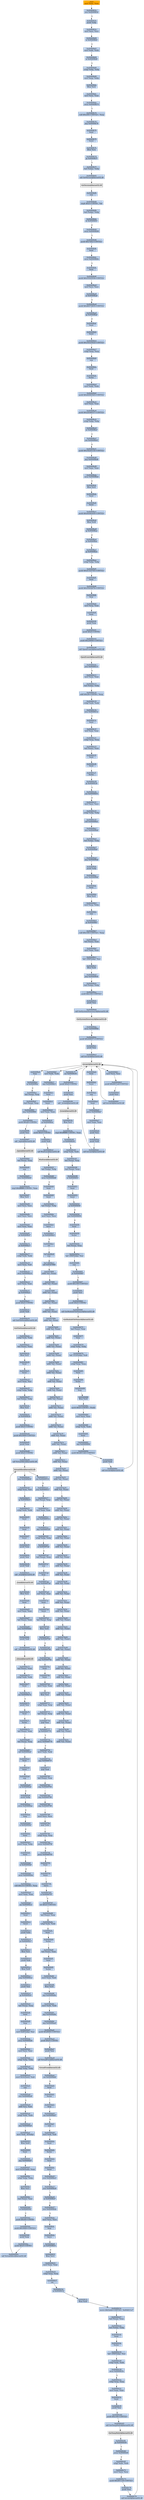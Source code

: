 digraph G {
node[shape=rectangle,style=filled,fillcolor=lightsteelblue,color=lightsteelblue]
bgcolor="transparent"
a0x0040fb58movl_eax_eax[label="start\nmovl %eax, %eax",fillcolor="orange",color="lightgrey"];
a0x0040fb5ajcxz_0x0040fb5d[label="0x0040fb5a\njcxz 0x0040fb5d"];
a0x0040fb5dpushl_ebp[label="0x0040fb5d\npushl %ebp"];
a0x0040fb5emovl_ecx_ecx[label="0x0040fb5e\nmovl %ecx, %ecx"];
a0x0040fb60je_0x0040fb62[label="0x0040fb60\nje 0x0040fb62"];
a0x0040fb62movl_edx_edx[label="0x0040fb62\nmovl %edx, %edx"];
a0x0040fb64je_0x0040fb66[label="0x0040fb64\nje 0x0040fb66"];
a0x0040fb66xchgl_ebp_ebp[label="0x0040fb66\nxchgl %ebp, %ebp"];
a0x0040fb68movl_esp_ebp[label="0x0040fb68\nmovl %esp, %ebp"];
a0x0040fb6affree_st1[label="0x0040fb6a\nffree %st1"];
a0x0040fb6cmovl_eax_eax[label="0x0040fb6c\nmovl %eax, %eax"];
a0x0040fb6ejecxz_0x0040fb70[label="0x0040fb6e\njecxz 0x0040fb70"];
a0x0040fb70subl_0x200UINT32_esp[label="0x0040fb70\nsubl $0x200<UINT32>, %esp"];
a0x0040fb76jmp_0x0040fb78[label="0x0040fb76\njmp 0x0040fb78"];
a0x0040fb78fwait_[label="0x0040fb78\nfwait "];
a0x0040fb79fninit_[label="0x0040fb79\nfninit "];
a0x0040fb7bffree_st1[label="0x0040fb7b\nffree %st1"];
a0x0040fb7djg_0x0040fb7f[label="0x0040fb7d\njg 0x0040fb7f"];
a0x0040fb7fleal_ebp__ebp[label="0x0040fb7f\nleal (%ebp), %ebp"];
a0x0040fb82call_GetVersion_kernel32_dll[label="0x0040fb82\ncall GetVersion@kernel32.dll"];
GetVersion_kernel32_dll[label="GetVersion@kernel32.dll",fillcolor="lightgrey",color="lightgrey"];
a0x0040fb88nop_[label="0x0040fb88\nnop "];
a0x0040fb89cmpb_0x5UINT8_al[label="0x0040fb89\ncmpb $0x5<UINT8>, %al"];
a0x0040fb8bleal_ebp__ebp[label="0x0040fb8b\nleal (%ebp), %ebp"];
a0x0040fb8ejb_0x0040fd51[label="0x0040fb8e\njb 0x0040fd51"];
a0x0040fb94jecxz_0x0040fb96[label="0x0040fb94\njecxz 0x0040fb96"];
a0x0040fb96pushl_0x7d42UINT32[label="0x0040fb96\npushl $0x7d42<UINT32>"];
a0x0040fb9bfwait_[label="0x0040fb9b\nfwait "];
a0x0040fb9cjecxz_0x0040fb9e[label="0x0040fb9c\njecxz 0x0040fb9e"];
a0x0040fb9efwait_[label="0x0040fb9e\nfwait "];
a0x0040fb9fpushl_0x33323534UINT32[label="0x0040fb9f\npushl $0x33323534<UINT32>"];
a0x0040fba4movl_ecx_ecx[label="0x0040fba4\nmovl %ecx, %ecx"];
a0x0040fba6je_0x0040fba8[label="0x0040fba6\nje 0x0040fba8"];
a0x0040fba8pushl_0x46373835UINT32[label="0x0040fba8\npushl $0x46373835<UINT32>"];
a0x0040fbadjg_0x0040fbaf[label="0x0040fbad\njg 0x0040fbaf"];
a0x0040fbaffwait_[label="0x0040fbaf\nfwait "];
a0x0040fbb0fninit_[label="0x0040fbb0\nfninit "];
a0x0040fbb2pushl_0x3432302dUINT32[label="0x0040fbb2\npushl $0x3432302d<UINT32>"];
a0x0040fbb7xchgl_esp_esp[label="0x0040fbb7\nxchgl %esp, %esp"];
a0x0040fbb9nop_[label="0x0040fbb9\nnop "];
a0x0040fbbafwait_[label="0x0040fbba\nfwait "];
a0x0040fbbbfnclex_[label="0x0040fbbb\nfnclex "];
a0x0040fbbdmovl_edx_edx[label="0x0040fbbd\nmovl %edx, %edx"];
a0x0040fbbfpushl_0x44363543UINT32[label="0x0040fbbf\npushl $0x44363543<UINT32>"];
a0x0040fbc4movl_eax_eax[label="0x0040fbc4\nmovl %eax, %eax"];
a0x0040fbc6pushl_0x2d346537UINT32[label="0x0040fbc6\npushl $0x2d346537<UINT32>"];
a0x0040fbcbxchgl_ebp_ebp[label="0x0040fbcb\nxchgl %ebp, %ebp"];
a0x0040fbcdje_0x0040fbcf[label="0x0040fbcd\nje 0x0040fbcf"];
a0x0040fbcfjne_0x0040fbd1[label="0x0040fbcf\njne 0x0040fbd1"];
a0x0040fbd1pushl_0x342d3134UINT32[label="0x0040fbd1\npushl $0x342d3134<UINT32>"];
a0x0040fbd6jmp_0x0040fbd8[label="0x0040fbd6\njmp 0x0040fbd8"];
a0x0040fbd8movl_eax_eax[label="0x0040fbd8\nmovl %eax, %eax"];
a0x0040fbdajecxz_0x0040fbdc[label="0x0040fbda\njecxz 0x0040fbdc"];
a0x0040fbdcffree_st1[label="0x0040fbdc\nffree %st1"];
a0x0040fbdefwait_[label="0x0040fbde\nfwait "];
a0x0040fbdffninit_[label="0x0040fbdf\nfninit "];
a0x0040fbe1pushl_0x44362d30UINT32[label="0x0040fbe1\npushl $0x44362d30<UINT32>"];
a0x0040fbe6ffree_st0[label="0x0040fbe6\nffree %st0"];
a0x0040fbe8jg_0x0040fbea[label="0x0040fbe8\njg 0x0040fbea"];
a0x0040fbeaje_0x0040fbec[label="0x0040fbea\nje 0x0040fbec"];
a0x0040fbecjg_0x0040fbee[label="0x0040fbec\njg 0x0040fbee"];
a0x0040fbeexchgl_ebp_ebp[label="0x0040fbee\nxchgl %ebp, %ebp"];
a0x0040fbf0pushl_0x41323745UINT32[label="0x0040fbf0\npushl $0x41323745<UINT32>"];
a0x0040fbf5fwait_[label="0x0040fbf5\nfwait "];
a0x0040fbf6pushl_0x3543447bUINT32[label="0x0040fbf6\npushl $0x3543447b<UINT32>"];
a0x0040fbfbfnop_[label="0x0040fbfb\nfnop "];
a0x0040fbfdmovl_esp_eax[label="0x0040fbfd\nmovl %esp, %eax"];
a0x0040fbfffwait_[label="0x0040fbff\nfwait "];
a0x0040fc00pushl_eax[label="0x0040fc00\npushl %eax"];
a0x0040fc01pushl_0x0UINT8[label="0x0040fc01\npushl $0x0<UINT8>"];
a0x0040fc03pushl_0x20000UINT32[label="0x0040fc03\npushl $0x20000<UINT32>"];
a0x0040fc08call_OpenEventA_kernel32_dll[label="0x0040fc08\ncall OpenEventA@kernel32.dll"];
OpenEventA_kernel32_dll[label="OpenEventA@kernel32.dll",fillcolor="lightgrey",color="lightgrey"];
a0x0040fc0ejcxz_0x0040fc11[label="0x0040fc0e\njcxz 0x0040fc11"];
a0x0040fc11movl_eax_eax[label="0x0040fc11\nmovl %eax, %eax"];
a0x0040fc13leal_ebp__ebp[label="0x0040fc13\nleal (%ebp), %ebp"];
a0x0040fc16addl_0x28UINT8_esp[label="0x0040fc16\naddl $0x28<UINT8>, %esp"];
a0x0040fc19xchgl_edx_edx[label="0x0040fc19\nxchgl %edx, %edx"];
a0x0040fc1bjcxz_0x0040fc1e[label="0x0040fc1b\njcxz 0x0040fc1e"];
a0x0040fc1efwait_[label="0x0040fc1e\nfwait "];
a0x0040fc1ftestl_eax_eax[label="0x0040fc1f\ntestl %eax, %eax"];
a0x0040fc21xchgl_esp_esp[label="0x0040fc21\nxchgl %esp, %esp"];
a0x0040fc23leal_eax__eax[label="0x0040fc23\nleal (%eax), %eax"];
a0x0040fc25fwait_[label="0x0040fc25\nfwait "];
a0x0040fc26fwait_[label="0x0040fc26\nfwait "];
a0x0040fc27fnclex_[label="0x0040fc27\nfnclex "];
a0x0040fc29jp_0x0040fc2b[label="0x0040fc29\njp 0x0040fc2b"];
a0x0040fc2bjne_0x0040fd51[label="0x0040fc2b\njne 0x0040fd51"];
a0x0040fc31movl_ecx_ecx[label="0x0040fc31\nmovl %ecx, %ecx"];
a0x0040fc33xchgl_ebp_ebp[label="0x0040fc33\nxchgl %ebp, %ebp"];
a0x0040fc35call_0x0040f9a1[label="0x0040fc35\ncall 0x0040f9a1"];
a0x0040f9a1jcxz_0x0040f9a4[label="0x0040f9a1\njcxz 0x0040f9a4"];
a0x0040f9a4leal_ebp__ebp[label="0x0040f9a4\nleal (%ebp), %ebp"];
a0x0040f9a7jp_0x0040f9a9[label="0x0040f9a7\njp 0x0040f9a9"];
a0x0040f9a9jmp_0x0040f9ab[label="0x0040f9a9\njmp 0x0040f9ab"];
a0x0040f9abpushl_ebp[label="0x0040f9ab\npushl %ebp"];
a0x0040f9acjcxz_0x0040f9af[label="0x0040f9ac\njcxz 0x0040f9af"];
a0x0040f9affwait_[label="0x0040f9af\nfwait "];
a0x0040f9b0ffree_st1[label="0x0040f9b0\nffree %st1"];
a0x0040f9b2movl_esp_ebp[label="0x0040f9b2\nmovl %esp, %ebp"];
a0x0040f9b4nop_[label="0x0040f9b4\nnop "];
a0x0040f9b5jp_0x0040f9b7[label="0x0040f9b5\njp 0x0040f9b7"];
a0x0040f9b7subl_0x100UINT32_esp[label="0x0040f9b7\nsubl $0x100<UINT32>, %esp"];
a0x0040f9bdleal_eax__eax[label="0x0040f9bd\nleal (%eax), %eax"];
a0x0040f9bfmovl_eax_eax[label="0x0040f9bf\nmovl %eax, %eax"];
a0x0040f9c1leal__256ebp__esi[label="0x0040f9c1\nleal -256(%ebp), %esi"];
a0x0040f9c7ffree_st0[label="0x0040f9c7\nffree %st0"];
a0x0040f9c9jmp_0x0040f9cb[label="0x0040f9c9\njmp 0x0040f9cb"];
a0x0040f9cbleal_ebp__ebp[label="0x0040f9cb\nleal (%ebp), %ebp"];
a0x0040f9cepushl_0x100UINT32[label="0x0040f9ce\npushl $0x100<UINT32>"];
a0x0040f9d3pushl_esi[label="0x0040f9d3\npushl %esi"];
a0x0040f9d4call_GetSystemDirectoryA_kernel32_dll[label="0x0040f9d4\ncall GetSystemDirectoryA@kernel32.dll"];
GetSystemDirectoryA_kernel32_dll[label="GetSystemDirectoryA@kernel32.dll",fillcolor="lightgrey",color="lightgrey"];
a0x0040f9dajecxz_0x0040f9dc[label="0x0040f9da\njecxz 0x0040f9dc"];
a0x0040f9dcpushl_0x40f257UINT32[label="0x0040f9dc\npushl $0x40f257<UINT32>"];
a0x0040f9e1pushl_esi[label="0x0040f9e1\npushl %esi"];
a0x0040f9e2call_lstrcatA_kernel32_dll[label="0x0040f9e2\ncall lstrcatA@kernel32.dll"];
lstrcatA_kernel32_dll[label="lstrcatA@kernel32.dll",fillcolor="lightgrey",color="lightgrey"];
a0x0040f9e8fnop_[label="0x0040f9e8\nfnop "];
a0x0040f9eajp_0x0040f9ec[label="0x0040f9ea\njp 0x0040f9ec"];
a0x0040f9ecleal_esp__esp[label="0x0040f9ec\nleal (%esp), %esp"];
a0x0040f9efleal_esp__esp[label="0x0040f9ef\nleal (%esp), %esp"];
a0x0040f9f2jmp_0x0040f9f4[label="0x0040f9f2\njmp 0x0040f9f4"];
a0x0040f9f4pushl_0x40UINT8[label="0x0040f9f4\npushl $0x40<UINT8>"];
a0x0040f9f6pushl_esi[label="0x0040f9f6\npushl %esi"];
a0x0040f9f7call__lopen_kernel32_dll[label="0x0040f9f7\ncall _lopen@kernel32.dll"];
a_lopen_kernel32_dll[label="_lopen@kernel32.dll",fillcolor="lightgrey",color="lightgrey"];
a0x0040f9fdleal_esp__esp[label="0x0040f9fd\nleal (%esp), %esp"];
a0x0040fa00nop_[label="0x0040fa00\nnop "];
a0x0040fa01jcxz_0x0040fa04[label="0x0040fa01\njcxz 0x0040fa04"];
a0x0040fa04cmpl_0xffffffffUINT8_eax[label="0x0040fa04\ncmpl $0xffffffff<UINT8>, %eax"];
a0x0040fa07ffree_st1[label="0x0040fa07\nffree %st1"];
a0x0040fa09movl_ecx_ecx[label="0x0040fa09\nmovl %ecx, %ecx"];
a0x0040fa0bmovl_ecx_ecx[label="0x0040fa0b\nmovl %ecx, %ecx"];
a0x0040fa0dmovl_eax_eax[label="0x0040fa0d\nmovl %eax, %eax"];
a0x0040fa0fje_0x0040fb47[label="0x0040fa0f\nje 0x0040fb47"];
a0x0040fa15je_0x0040fa17[label="0x0040fa15\nje 0x0040fa17"];
a0x0040fa17xchgl_edx_edx[label="0x0040fa17\nxchgl %edx, %edx"];
a0x0040fa19movl_eax_edi[label="0x0040fa19\nmovl %eax, %edi"];
a0x0040fa1bjecxz_0x0040fa1d[label="0x0040fa1b\njecxz 0x0040fa1d"];
a0x0040fa1dmovl_eax_eax[label="0x0040fa1d\nmovl %eax, %eax"];
a0x0040fa1fjg_0x0040fa21[label="0x0040fa1f\njg 0x0040fa21"];
a0x0040fa21pushl_0x0UINT8[label="0x0040fa21\npushl $0x0<UINT8>"];
a0x0040fa23pushl_edi[label="0x0040fa23\npushl %edi"];
a0x0040fa24call_GetFileSize_kernel32_dll[label="0x0040fa24\ncall GetFileSize@kernel32.dll"];
GetFileSize_kernel32_dll[label="GetFileSize@kernel32.dll",fillcolor="lightgrey",color="lightgrey"];
a0x0040fa2axchgl_edx_edx[label="0x0040fa2a\nxchgl %edx, %edx"];
a0x0040fa2cleal_eax__eax[label="0x0040fa2c\nleal (%eax), %eax"];
a0x0040fa2effree_st1[label="0x0040fa2e\nffree %st1"];
a0x0040fa30fwait_[label="0x0040fa30\nfwait "];
a0x0040fa31fninit_[label="0x0040fa31\nfninit "];
a0x0040fa33movl_eax_esi[label="0x0040fa33\nmovl %eax, %esi"];
a0x0040fa35xchgl_ebp_ebp[label="0x0040fa35\nxchgl %ebp, %ebp"];
a0x0040fa37leal_ebp__ebp[label="0x0040fa37\nleal (%ebp), %ebp"];
a0x0040fa3affree_st1[label="0x0040fa3a\nffree %st1"];
a0x0040fa3cje_0x0040fa3e[label="0x0040fa3c\nje 0x0040fa3e"];
a0x0040fa3epushl_0x4UINT8[label="0x0040fa3e\npushl $0x4<UINT8>"];
a0x0040fa40pushl_0x3000UINT32[label="0x0040fa40\npushl $0x3000<UINT32>"];
a0x0040fa45pushl_eax[label="0x0040fa45\npushl %eax"];
a0x0040fa46pushl_0x0UINT8[label="0x0040fa46\npushl $0x0<UINT8>"];
a0x0040fa48call_VirtualAlloc_kernel32_dll[label="0x0040fa48\ncall VirtualAlloc@kernel32.dll"];
VirtualAlloc_kernel32_dll[label="VirtualAlloc@kernel32.dll",fillcolor="lightgrey",color="lightgrey"];
a0x0040fa4ejmp_0x0040fa50[label="0x0040fa4e\njmp 0x0040fa50"];
a0x0040fa50xchgl_eax_esi[label="0x0040fa50\nxchgl %eax, %esi"];
a0x0040fa51jp_0x0040fa53[label="0x0040fa51\njp 0x0040fa53"];
a0x0040fa53xchgl_edx_edx[label="0x0040fa53\nxchgl %edx, %edx"];
a0x0040fa55fwait_[label="0x0040fa55\nfwait "];
a0x0040fa56fwait_[label="0x0040fa56\nfwait "];
a0x0040fa57fninit_[label="0x0040fa57\nfninit "];
a0x0040fa59pushl_eax[label="0x0040fa59\npushl %eax"];
a0x0040fa5apushl_esi[label="0x0040fa5a\npushl %esi"];
a0x0040fa5bpushl_edi[label="0x0040fa5b\npushl %edi"];
a0x0040fa5ccall__lread_kernel32_dll[label="0x0040fa5c\ncall _lread@kernel32.dll"];
a_lread_kernel32_dll[label="_lread@kernel32.dll",fillcolor="lightgrey",color="lightgrey"];
a0x0040fa62ffree_st1[label="0x0040fa62\nffree %st1"];
a0x0040fa64fwait_[label="0x0040fa64\nfwait "];
a0x0040fa65movl_eax_eax[label="0x0040fa65\nmovl %eax, %eax"];
a0x0040fa67leal_eax__eax[label="0x0040fa67\nleal (%eax), %eax"];
a0x0040fa69jcxz_0x0040fa6c[label="0x0040fa69\njcxz 0x0040fa6c"];
a0x0040fa6cpushl_edi[label="0x0040fa6c\npushl %edi"];
a0x0040fa6dcall__lclose_kernel32_dll[label="0x0040fa6d\ncall _lclose@kernel32.dll"];
a_lclose_kernel32_dll[label="_lclose@kernel32.dll",fillcolor="lightgrey",color="lightgrey"];
a0x0040fa73leal_eax__eax[label="0x0040fa73\nleal (%eax), %eax"];
a0x0040fa75xchgl_edx_edx[label="0x0040fa75\nxchgl %edx, %edx"];
a0x0040fa77fwait_[label="0x0040fa77\nfwait "];
a0x0040fa78jne_0x0040fa7a[label="0x0040fa78\njne 0x0040fa7a"];
a0x0040fa7apushl_esi[label="0x0040fa7a\npushl %esi"];
a0x0040fa7bfwait_[label="0x0040fa7b\nfwait "];
a0x0040fa7cfnclex_[label="0x0040fa7c\nfnclex "];
a0x0040fa7eleal_eax__eax[label="0x0040fa7e\nleal (%eax), %eax"];
a0x0040fa80leal_esp__esp[label="0x0040fa80\nleal (%esp), %esp"];
a0x0040fa83call_0x0040f2a5[label="0x0040fa83\ncall 0x0040f2a5"];
a0x0040f2a5fwait_[label="0x0040f2a5\nfwait "];
a0x0040f2a6fninit_[label="0x0040f2a6\nfninit "];
a0x0040f2a8nop_[label="0x0040f2a8\nnop "];
a0x0040f2a9jp_0x0040f2ab[label="0x0040f2a9\njp 0x0040f2ab"];
a0x0040f2abpushl_ebp[label="0x0040f2ab\npushl %ebp"];
a0x0040f2acjecxz_0x0040f2ae[label="0x0040f2ac\njecxz 0x0040f2ae"];
a0x0040f2aefnop_[label="0x0040f2ae\nfnop "];
a0x0040f2b0je_0x0040f2b2[label="0x0040f2b0\nje 0x0040f2b2"];
a0x0040f2b2fwait_[label="0x0040f2b2\nfwait "];
a0x0040f2b3movl_esp_ebp[label="0x0040f2b3\nmovl %esp, %ebp"];
a0x0040f2b5fwait_[label="0x0040f2b5\nfwait "];
a0x0040f2b6je_0x0040f2b8[label="0x0040f2b6\nje 0x0040f2b8"];
a0x0040f2b8jecxz_0x0040f2ba[label="0x0040f2b8\njecxz 0x0040f2ba"];
a0x0040f2basubl_0x14UINT8_esp[label="0x0040f2ba\nsubl $0x14<UINT8>, %esp"];
a0x0040f2bdmovl_eax_eax[label="0x0040f2bd\nmovl %eax, %eax"];
a0x0040f2bfjne_0x0040f2c1[label="0x0040f2bf\njne 0x0040f2c1"];
a0x0040f2c1fwait_[label="0x0040f2c1\nfwait "];
a0x0040f2c2fninit_[label="0x0040f2c2\nfninit "];
a0x0040f2c4pushl_ebx[label="0x0040f2c4\npushl %ebx"];
a0x0040f2c5je_0x0040f2c7[label="0x0040f2c5\nje 0x0040f2c7"];
a0x0040f2c7ffree_st1[label="0x0040f2c7\nffree %st1"];
a0x0040f2c9pushl_edi[label="0x0040f2c9\npushl %edi"];
a0x0040f2caffree_st0[label="0x0040f2ca\nffree %st0"];
a0x0040f2ccjmp_0x0040f2ce[label="0x0040f2cc\njmp 0x0040f2ce"];
a0x0040f2cepushl_esi[label="0x0040f2ce\npushl %esi"];
a0x0040f2cfjg_0x0040f2d1[label="0x0040f2cf\njg 0x0040f2d1"];
a0x0040f2d1leal_esp__esp[label="0x0040f2d1\nleal (%esp), %esp"];
a0x0040f2d4fwait_[label="0x0040f2d4\nfwait "];
a0x0040f2d5fnop_[label="0x0040f2d5\nfnop "];
a0x0040f2d7movl_0x8ebp__esi[label="0x0040f2d7\nmovl 0x8(%ebp), %esi"];
a0x0040f2dajecxz_0x0040f2dc[label="0x0040f2da\njecxz 0x0040f2dc"];
a0x0040f2dcmovl_ecx_ecx[label="0x0040f2dc\nmovl %ecx, %ecx"];
a0x0040f2dexchgl_ebp_ebp[label="0x0040f2de\nxchgl %ebp, %ebp"];
a0x0040f2e0xchgl_ebp_ebp[label="0x0040f2e0\nxchgl %ebp, %ebp"];
a0x0040f2e2movl_0x3cesi__edi[label="0x0040f2e2\nmovl 0x3c(%esi), %edi"];
a0x0040f2e5nop_[label="0x0040f2e5\nnop "];
a0x0040f2e6jcxz_0x0040f2e9[label="0x0040f2e6\njcxz 0x0040f2e9"];
a0x0040f2e9addl_esi_edi[label="0x0040f2e9\naddl %esi, %edi"];
a0x0040f2ebxchgl_edx_edx[label="0x0040f2eb\nxchgl %edx, %edx"];
a0x0040f2edjmp_0x0040f2ef[label="0x0040f2ed\njmp 0x0040f2ef"];
a0x0040f2efmovl_edi__4ebp_[label="0x0040f2ef\nmovl %edi, -4(%ebp)"];
a0x0040f2f2ffree_st0[label="0x0040f2f2\nffree %st0"];
a0x0040f2f4fwait_[label="0x0040f2f4\nfwait "];
a0x0040f2f5jmp_0x0040f2f7[label="0x0040f2f5\njmp 0x0040f2f7"];
a0x0040f2f7movl_0x50edi__eax[label="0x0040f2f7\nmovl 0x50(%edi), %eax"];
a0x0040f2faxchgl_ebp_ebp[label="0x0040f2fa\nxchgl %ebp, %ebp"];
a0x0040f2fcffree_st1[label="0x0040f2fc\nffree %st1"];
a0x0040f2feleal_eax__eax[label="0x0040f2fe\nleal (%eax), %eax"];
a0x0040f300je_0x0040f302[label="0x0040f300\nje 0x0040f302"];
a0x0040f302pushl_0x40UINT8[label="0x0040f302\npushl $0x40<UINT8>"];
a0x0040f304pushl_0x3000UINT32[label="0x0040f304\npushl $0x3000<UINT32>"];
a0x0040f309pushl_eax[label="0x0040f309\npushl %eax"];
a0x0040f30apushl_0x0UINT8[label="0x0040f30a\npushl $0x0<UINT8>"];
a0x0040f30ccall_VirtualAlloc_kernel32_dll[label="0x0040f30c\ncall VirtualAlloc@kernel32.dll"];
a0x0040f312jne_0x0040f314[label="0x0040f312\njne 0x0040f314"];
a0x0040f314jcxz_0x0040f317[label="0x0040f314\njcxz 0x0040f317"];
a0x0040f317leal_esp__esp[label="0x0040f317\nleal (%esp), %esp"];
a0x0040f31atestl_eax_eax[label="0x0040f31a\ntestl %eax, %eax"];
a0x0040f31cjne_0x0040f31e[label="0x0040f31c\njne 0x0040f31e"];
a0x0040f31ejmp_0x0040f320[label="0x0040f31e\njmp 0x0040f320"];
a0x0040f320xchgl_ebp_ebp[label="0x0040f320\nxchgl %ebp, %ebp"];
a0x0040f322je_0x0040f7a4[label="0x0040f322\nje 0x0040f7a4"];
a0x0040f7a4leal_esp__esp[label="0x0040f7a4\nleal (%esp), %esp"];
a0x0040f7a7nop_[label="0x0040f7a7\nnop "];
a0x0040f7a8fnop_[label="0x0040f7a8\nfnop "];
a0x0040f7aajcxz_0x0040f7ad[label="0x0040f7aa\njcxz 0x0040f7ad"];
a0x0040f7adxorl_eax_eax[label="0x0040f7ad\nxorl %eax, %eax"];
a0x0040f7affwait_[label="0x0040f7af\nfwait "];
a0x0040f7b0fninit_[label="0x0040f7b0\nfninit "];
a0x0040f7b2leal_esp__esp[label="0x0040f7b2\nleal (%esp), %esp"];
a0x0040f7b5ffree_st0[label="0x0040f7b5\nffree %st0"];
a0x0040f7b7jg_0x0040f7b9[label="0x0040f7b7\njg 0x0040f7b9"];
a0x0040f7b9je_0x0040f7bb[label="0x0040f7b9\nje 0x0040f7bb"];
a0x0040f7bbjmp_0x0040f76a[label="0x0040f7bb\njmp 0x0040f76a"];
a0x0040f76afwait_[label="0x0040f76a\nfwait "];
a0x0040f76bfninit_[label="0x0040f76b\nfninit "];
a0x0040f76dmovl_eax_eax[label="0x0040f76d\nmovl %eax, %eax"];
a0x0040f76fffree_st1[label="0x0040f76f\nffree %st1"];
a0x0040f771xchgl_esp_esp[label="0x0040f771\nxchgl %esp, %esp"];
a0x0040f773leal_esp__esp[label="0x0040f773\nleal (%esp), %esp"];
a0x0040f776popl_esi[label="0x0040f776\npopl %esi"];
a0x0040f777jp_0x0040f779[label="0x0040f777\njp 0x0040f779"];
a0x0040f779jecxz_0x0040f77b[label="0x0040f779\njecxz 0x0040f77b"];
a0x0040f77bmovl_edx_edx[label="0x0040f77b\nmovl %edx, %edx"];
a0x0040f77djmp_0x0040f77f[label="0x0040f77d\njmp 0x0040f77f"];
a0x0040f77fpopl_edi[label="0x0040f77f\npopl %edi"];
a0x0040f780leal_eax__eax[label="0x0040f780\nleal (%eax), %eax"];
a0x0040f782jmp_0x0040f784[label="0x0040f782\njmp 0x0040f784"];
a0x0040f784jmp_0x0040f786[label="0x0040f784\njmp 0x0040f786"];
a0x0040f786jmp_0x0040f788[label="0x0040f786\njmp 0x0040f788"];
a0x0040f788movl_ecx_ecx[label="0x0040f788\nmovl %ecx, %ecx"];
a0x0040f78apopl_ebx[label="0x0040f78a\npopl %ebx"];
a0x0040f78bxchgl_esp_esp[label="0x0040f78b\nxchgl %esp, %esp"];
a0x0040f78djecxz_0x0040f78f[label="0x0040f78d\njecxz 0x0040f78f"];
a0x0040f78fjecxz_0x0040f791[label="0x0040f78f\njecxz 0x0040f791"];
a0x0040f791fwait_[label="0x0040f791\nfwait "];
a0x0040f792fninit_[label="0x0040f792\nfninit "];
a0x0040f794leave_[label="0x0040f794\nleave "];
a0x0040f795je_0x0040f797[label="0x0040f795\nje 0x0040f797"];
a0x0040f797ret_0x4UINT16[label="0x0040f797\nret $0x4<UINT16>"];
a0x0040fa88leal_eax__eax[label="0x0040fa88\nleal (%eax), %eax"];
a0x0040fa8axchgl_edx_edx[label="0x0040fa8a\nxchgl %edx, %edx"];
a0x0040fa8cfwait_[label="0x0040fa8c\nfwait "];
a0x0040fa8dfnclex_[label="0x0040fa8d\nfnclex "];
a0x0040fa8fleal_eax__eax[label="0x0040fa8f\nleal (%eax), %eax"];
a0x0040fa91fwait_[label="0x0040fa91\nfwait "];
a0x0040fa92fnclex_[label="0x0040fa92\nfnclex "];
a0x0040fa94movl_eax_edi[label="0x0040fa94\nmovl %eax, %edi"];
a0x0040fa96ffree_st0[label="0x0040fa96\nffree %st0"];
a0x0040fa98jmp_0x0040fa9a[label="0x0040fa98\njmp 0x0040fa9a"];
a0x0040fa9amovl_edx_edx[label="0x0040fa9a\nmovl %edx, %edx"];
a0x0040fa9cjmp_0x0040fa9e[label="0x0040fa9c\njmp 0x0040fa9e"];
a0x0040fa9ejmp_0x0040faa0[label="0x0040fa9e\njmp 0x0040faa0"];
a0x0040faa0pushl_0x8000UINT32[label="0x0040faa0\npushl $0x8000<UINT32>"];
a0x0040faa5pushl_0x0UINT8[label="0x0040faa5\npushl $0x0<UINT8>"];
a0x0040faa7pushl_esi[label="0x0040faa7\npushl %esi"];
a0x0040faa8call_VirtualFree_kernel32_dll[label="0x0040faa8\ncall VirtualFree@kernel32.dll"];
VirtualFree_kernel32_dll[label="VirtualFree@kernel32.dll",fillcolor="lightgrey",color="lightgrey"];
a0x0040faaejne_0x0040fab0[label="0x0040faae\njne 0x0040fab0"];
a0x0040fab0fwait_[label="0x0040fab0\nfwait "];
a0x0040fab1fnclex_[label="0x0040fab1\nfnclex "];
a0x0040fab3fnop_[label="0x0040fab3\nfnop "];
a0x0040fab5jne_0x0040fab7[label="0x0040fab5\njne 0x0040fab7"];
a0x0040fab7nop_[label="0x0040fab7\nnop "];
a0x0040fab8testl_edi_edi[label="0x0040fab8\ntestl %edi, %edi"];
a0x0040fabafwait_[label="0x0040faba\nfwait "];
a0x0040fabbfnclex_[label="0x0040fabb\nfnclex "];
a0x0040fabdfwait_[label="0x0040fabd\nfwait "];
a0x0040fabefninit_[label="0x0040fabe\nfninit "];
a0x0040fac0jcxz_0x0040fac3[label="0x0040fac0\njcxz 0x0040fac3"];
a0x0040fac3jcxz_0x0040fac6[label="0x0040fac3\njcxz 0x0040fac6"];
a0x0040fac6je_0x0040fb47[label="0x0040fac6\nje 0x0040fb47"];
a0x0040fb47jcxz_0x0040fb4a[label="0x0040fb47\njcxz 0x0040fb4a"];
a0x0040fb4amovl_ecx_ecx[label="0x0040fb4a\nmovl %ecx, %ecx"];
a0x0040fb4cfnop_[label="0x0040fb4c\nfnop "];
a0x0040fb4eleave_[label="0x0040fb4e\nleave "];
a0x0040fb4fje_0x0040fb51[label="0x0040fb4f\nje 0x0040fb51"];
a0x0040fb51ffree_st1[label="0x0040fb51\nffree %st1"];
a0x0040fb53movl_eax_eax[label="0x0040fb53\nmovl %eax, %eax"];
a0x0040fb55xchgl_esp_esp[label="0x0040fb55\nxchgl %esp, %esp"];
a0x0040fb57ret[label="0x0040fb57\nret"];
a0x0040fc3aje_0x0040fc3c[label="0x0040fc3a\nje 0x0040fc3c"];
a0x0040fc3cffree_st0[label="0x0040fc3c\nffree %st0"];
a0x0040fc3emovw_0x5a4dUINT16_0x004011e7[label="0x0040fc3e\nmovw $0x5a4d<UINT16>, 0x004011e7"];
a0x0040fc47leal_esp__esp[label="0x0040fc47\nleal (%esp), %esp"];
a0x0040fc4aleal_ebp__ebp[label="0x0040fc4a\nleal (%ebp), %ebp"];
a0x0040fc4dfwait_[label="0x0040fc4d\nfwait "];
a0x0040fc4efnclex_[label="0x0040fc4e\nfnclex "];
a0x0040fc50leal__256ebp__esi[label="0x0040fc50\nleal -256(%ebp), %esi"];
a0x0040fc56xchgl_edx_edx[label="0x0040fc56\nxchgl %edx, %edx"];
a0x0040fc58jecxz_0x0040fc5a[label="0x0040fc58\njecxz 0x0040fc5a"];
a0x0040fc5axchgl_esp_esp[label="0x0040fc5a\nxchgl %esp, %esp"];
a0x0040fc5cmovl_eax_eax[label="0x0040fc5c\nmovl %eax, %eax"];
a0x0040fc5efwait_[label="0x0040fc5e\nfwait "];
a0x0040fc5fpushl_esi[label="0x0040fc5f\npushl %esi"];
a0x0040fc60pushl_0x100UINT32[label="0x0040fc60\npushl $0x100<UINT32>"];
a0x0040fc65call_GetTempPathA_kernel32_dll[label="0x0040fc65\ncall GetTempPathA@kernel32.dll"];
GetTempPathA_kernel32_dll[label="GetTempPathA@kernel32.dll",fillcolor="lightgrey",color="lightgrey"];
a0x0040fc6bjp_0x0040fc6d[label="0x0040fc6b\njp 0x0040fc6d"];
a0x0040fc6djecxz_0x0040fc6f[label="0x0040fc6d\njecxz 0x0040fc6f"];
a0x0040fc6fxchgl_edx_edx[label="0x0040fc6f\nxchgl %edx, %edx"];
a0x0040fc71movl_ecx_ecx[label="0x0040fc71\nmovl %ecx, %ecx"];
a0x0040fc73pushl_0x4011c8UINT32[label="0x0040fc73\npushl $0x4011c8<UINT32>"];
a0x0040fc78pushl_esi[label="0x0040fc78\npushl %esi"];
a0x0040fc79call_lstrcatA_kernel32_dll[label="0x0040fc79\ncall lstrcatA@kernel32.dll"];
a0x0040fc7fjne_0x0040fc81[label="0x0040fc7f\njne 0x0040fc81"];
a0x0040fc81pushl_0x0UINT8[label="0x0040fc81\npushl $0x0<UINT8>"];
a0x0040fc83pushl_esi[label="0x0040fc83\npushl %esi"];
a0x0040fc84call__lcreat_kernel32_dll[label="0x0040fc84\ncall _lcreat@kernel32.dll"];
a_lcreat_kernel32_dll[label="_lcreat@kernel32.dll",fillcolor="lightgrey",color="lightgrey"];
a0x0040fc8affree_st1[label="0x0040fc8a\nffree %st1"];
a0x0040fc8ccmpl_0xffffffffUINT8_eax[label="0x0040fc8c\ncmpl $0xffffffff<UINT8>, %eax"];
a0x0040fc8fje_0x0040fc91[label="0x0040fc8f\nje 0x0040fc91"];
a0x0040fc91xchgl_edx_edx[label="0x0040fc91\nxchgl %edx, %edx"];
a0x0040fc93leal_esp__esp[label="0x0040fc93\nleal (%esp), %esp"];
a0x0040fc96leal_esp__esp[label="0x0040fc96\nleal (%esp), %esp"];
a0x0040fc99je_0x0040fd51[label="0x0040fc99\nje 0x0040fd51"];
a0x0040fd51fwait_[label="0x0040fd51\nfwait "];
a0x0040fd52fninit_[label="0x0040fd52\nfninit "];
a0x0040fd54jp_0x0040fd56[label="0x0040fd54\njp 0x0040fd56"];
a0x0040fd56jne_0x0040fd58[label="0x0040fd56\njne 0x0040fd58"];
a0x0040fd58fwait_[label="0x0040fd58\nfwait "];
a0x0040fd59fnclex_[label="0x0040fd59\nfnclex "];
a0x0040fd5bleal_esp__esp[label="0x0040fd5b\nleal (%esp), %esp"];
a0x0040fd5eleal__256ebp__esi[label="0x0040fd5e\nleal -256(%ebp), %esi"];
a0x0040fd64nop_[label="0x0040fd64\nnop "];
a0x0040fd65je_0x0040fd67[label="0x0040fd65\nje 0x0040fd67"];
a0x0040fd67pushl_0x100UINT32[label="0x0040fd67\npushl $0x100<UINT32>"];
a0x0040fd6cpushl_esi[label="0x0040fd6c\npushl %esi"];
a0x0040fd6dpushl_0x0UINT8[label="0x0040fd6d\npushl $0x0<UINT8>"];
a0x0040fd6fcall_GetModuleFileNameA_kernel32_dll[label="0x0040fd6f\ncall GetModuleFileNameA@kernel32.dll"];
GetModuleFileNameA_kernel32_dll[label="GetModuleFileNameA@kernel32.dll",fillcolor="lightgrey",color="lightgrey"];
a0x0040fd75leal_eax__eax[label="0x0040fd75\nleal (%eax), %eax"];
a0x0040fd77fnop_[label="0x0040fd77\nfnop "];
a0x0040fd79xchgl_ebp_ebp[label="0x0040fd79\nxchgl %ebp, %ebp"];
a0x0040fd7bleal__512ebp__edi[label="0x0040fd7b\nleal -512(%ebp), %edi"];
a0x0040fd81xchgl_esp_esp[label="0x0040fd81\nxchgl %esp, %esp"];
a0x0040fd83fwait_[label="0x0040fd83\nfwait "];
a0x0040fd84fnclex_[label="0x0040fd84\nfnclex "];
a0x0040fd86fnop_[label="0x0040fd86\nfnop "];
a0x0040fd88ffree_st0[label="0x0040fd88\nffree %st0"];
a0x0040fd8amovb_0x0UINT8_edi_[label="0x0040fd8a\nmovb $0x0<UINT8>, (%edi)"];
a0x0040fd8dmovl_ecx_ecx[label="0x0040fd8d\nmovl %ecx, %ecx"];
a0x0040fd8fxchgl_edx_edx[label="0x0040fd8f\nxchgl %edx, %edx"];
a0x0040fd91fwait_[label="0x0040fd91\nfwait "];
a0x0040fd92jmp_0x0040fd94[label="0x0040fd92\njmp 0x0040fd94"];
a0x0040fd94pushl_0x4011d2UINT32[label="0x0040fd94\npushl $0x4011d2<UINT32>"];
a0x0040fd99pushl_edi[label="0x0040fd99\npushl %edi"];
a0x0040fd9acall_lstrcatA_kernel32_dll[label="0x0040fd9a\ncall lstrcatA@kernel32.dll"];
a0x0040fda0fwait_[label="0x0040fda0\nfwait "];
a0x0040fda1fninit_[label="0x0040fda1\nfninit "];
a0x0040fda3nop_[label="0x0040fda3\nnop "];
a0x0040fda4fwait_[label="0x0040fda4\nfwait "];
a0x0040fda5jecxz_0x0040fda7[label="0x0040fda5\njecxz 0x0040fda7"];
a0x0040fda7movl_eax_eax[label="0x0040fda7\nmovl %eax, %eax"];
a0x0040fda9pushl_esi[label="0x0040fda9\npushl %esi"];
a0x0040fdaapushl_edi[label="0x0040fdaa\npushl %edi"];
a0x0040fdabcall_lstrcatA_kernel32_dll[label="0x0040fdab\ncall lstrcatA@kernel32.dll"];
a0x0040fdb1movl_ecx_ecx[label="0x0040fdb1\nmovl %ecx, %ecx"];
a0x0040fdb3pushl_0x4011e4UINT32[label="0x0040fdb3\npushl $0x4011e4<UINT32>"];
a0x0040fdb8pushl_esi[label="0x0040fdb8\npushl %esi"];
a0x0040fdb9call_lstrcatA_kernel32_dll[label="0x0040fdb9\ncall lstrcatA@kernel32.dll"];
a0x0040fdbfmovl_edx_edx[label="0x0040fdbf\nmovl %edx, %edx"];
a0x0040fdc1jmp_0x0040fdc3[label="0x0040fdc1\njmp 0x0040fdc3"];
a0x0040fdc3fwait_[label="0x0040fdc3\nfwait "];
a0x0040fdc4fninit_[label="0x0040fdc4\nfninit "];
a0x0040fdc6movl_eax_eax[label="0x0040fdc6\nmovl %eax, %eax"];
a0x0040fdc8jp_0x0040fdca[label="0x0040fdc8\njp 0x0040fdca"];
a0x0040fdcapushl_0x0UINT8[label="0x0040fdca\npushl $0x0<UINT8>"];
a0x0040fdccpushl_edi[label="0x0040fdcc\npushl %edi"];
a0x0040fdcdcall_WinExec_kernel32_dll[label="0x0040fdcd\ncall WinExec@kernel32.dll"];
WinExec_kernel32_dll[label="WinExec@kernel32.dll",fillcolor="lightgrey",color="lightgrey"];
a0x0040fdd3leal_ebp__ebp[label="0x0040fdd3\nleal (%ebp), %ebp"];
a0x0040fdd6jecxz_0x0040fdd8[label="0x0040fdd6\njecxz 0x0040fdd8"];
a0x0040fdd8fwait_[label="0x0040fdd8\nfwait "];
a0x0040fdd9fninit_[label="0x0040fdd9\nfninit "];
a0x0040fddbleal_ebp__ebp[label="0x0040fddb\nleal (%ebp), %ebp"];
a0x0040fddemovl_ecx_ecx[label="0x0040fdde\nmovl %ecx, %ecx"];
a0x0040fde0leave_[label="0x0040fde0\nleave "];
a0x0040fde1je_0x0040fde3[label="0x0040fde1\nje 0x0040fde3"];
a0x0040fde3ret[label="0x0040fde3\nret"];
a0x7c8000c0nop_[label="0x7c8000c0\nnop "];
a0x7c8000c1call_0x63d7f9f4[label="0x7c8000c1\ncall 0x63d7f9f4"];
a0x63d7f9f4addb_al_eax_[label="0x63d7f9f4\naddb %al, (%eax)"];
a0x63d7f9f6addb_al_eax_[label="0x63d7f9f6\naddb %al, (%eax)"];
a0x63d7f9f8addb_al_eax_[label="0x63d7f9f8\naddb %al, (%eax)"];
a0x63d7f9faaddb_al_eax_[label="0x63d7f9fa\naddb %al, (%eax)"];
a0x63d7f9fcaddb_al_eax_[label="0x63d7f9fc\naddb %al, (%eax)"];
a0x63d7f9feaddb_al_eax_[label="0x63d7f9fe\naddb %al, (%eax)"];
a0x63d7fa00addb_al_eax_[label="0x63d7fa00\naddb %al, (%eax)"];
a0x63d7fa02addb_al_eax_[label="0x63d7fa02\naddb %al, (%eax)"];
a0x63d7fa04addb_al_eax_[label="0x63d7fa04\naddb %al, (%eax)"];
a0x63d7fa06addb_al_eax_[label="0x63d7fa06\naddb %al, (%eax)"];
a0x63d7fa08addb_al_eax_[label="0x63d7fa08\naddb %al, (%eax)"];
a0x63d7fa0aaddb_al_eax_[label="0x63d7fa0a\naddb %al, (%eax)"];
a0x63d7fa0caddb_al_eax_[label="0x63d7fa0c\naddb %al, (%eax)"];
a0x63d7fa0eaddb_al_eax_[label="0x63d7fa0e\naddb %al, (%eax)"];
a0x63d7fa10addb_al_eax_[label="0x63d7fa10\naddb %al, (%eax)"];
a0x63d7fa12addb_al_eax_[label="0x63d7fa12\naddb %al, (%eax)"];
a0x63d7fa14addb_al_eax_[label="0x63d7fa14\naddb %al, (%eax)"];
a0x63d7fa16addb_al_eax_[label="0x63d7fa16\naddb %al, (%eax)"];
a0x63d7fa18addb_al_eax_[label="0x63d7fa18\naddb %al, (%eax)"];
a0x63d7fa1aaddb_al_eax_[label="0x63d7fa1a\naddb %al, (%eax)"];
a0x63d7fa1caddb_al_eax_[label="0x63d7fa1c\naddb %al, (%eax)"];
a0x63d7fa1eaddb_al_eax_[label="0x63d7fa1e\naddb %al, (%eax)"];
a0x63d7fa20addb_al_eax_[label="0x63d7fa20\naddb %al, (%eax)"];
a0x63d7fa22addb_al_eax_[label="0x63d7fa22\naddb %al, (%eax)"];
a0x63d7fa24addb_al_eax_[label="0x63d7fa24\naddb %al, (%eax)"];
a0x63d7fa26addb_al_eax_[label="0x63d7fa26\naddb %al, (%eax)"];
a0x63d7fa28addb_al_eax_[label="0x63d7fa28\naddb %al, (%eax)"];
a0x63d7fa2aaddb_al_eax_[label="0x63d7fa2a\naddb %al, (%eax)"];
a0x63d7fa2caddb_al_eax_[label="0x63d7fa2c\naddb %al, (%eax)"];
a0x63d7fa2eaddb_al_eax_[label="0x63d7fa2e\naddb %al, (%eax)"];
a0x63d7fa30addb_al_eax_[label="0x63d7fa30\naddb %al, (%eax)"];
a0x63d7fa32addb_al_eax_[label="0x63d7fa32\naddb %al, (%eax)"];
a0x63d7fa34addb_al_eax_[label="0x63d7fa34\naddb %al, (%eax)"];
a0x63d7fa36addb_al_eax_[label="0x63d7fa36\naddb %al, (%eax)"];
a0x63d7fa38addb_al_eax_[label="0x63d7fa38\naddb %al, (%eax)"];
a0x63d7fa3aaddb_al_eax_[label="0x63d7fa3a\naddb %al, (%eax)"];
a0x63d7fa3caddb_al_eax_[label="0x63d7fa3c\naddb %al, (%eax)"];
a0x63d7fa3eaddb_al_eax_[label="0x63d7fa3e\naddb %al, (%eax)"];
a0x63d7fa40addb_al_eax_[label="0x63d7fa40\naddb %al, (%eax)"];
a0x63d7fa42addb_al_eax_[label="0x63d7fa42\naddb %al, (%eax)"];
a0x63d7fa44addb_al_eax_[label="0x63d7fa44\naddb %al, (%eax)"];
a0x63d7fa46addb_al_eax_[label="0x63d7fa46\naddb %al, (%eax)"];
a0x63d7fa48addb_al_eax_[label="0x63d7fa48\naddb %al, (%eax)"];
a0x63d7fa4aaddb_al_eax_[label="0x63d7fa4a\naddb %al, (%eax)"];
a0x63d7fa4caddb_al_eax_[label="0x63d7fa4c\naddb %al, (%eax)"];
a0x63d7fa4eaddb_al_eax_[label="0x63d7fa4e\naddb %al, (%eax)"];
a0x63d7fa50addb_al_eax_[label="0x63d7fa50\naddb %al, (%eax)"];
a0x63d7fa52addb_al_eax_[label="0x63d7fa52\naddb %al, (%eax)"];
a0x63d7fa54addb_al_eax_[label="0x63d7fa54\naddb %al, (%eax)"];
a0x63d7fa56addb_al_eax_[label="0x63d7fa56\naddb %al, (%eax)"];
a0x63d7fa58addb_al_eax_[label="0x63d7fa58\naddb %al, (%eax)"];
a0x63d7fa5aaddb_al_eax_[label="0x63d7fa5a\naddb %al, (%eax)"];
a0x0040fb58movl_eax_eax -> a0x0040fb5ajcxz_0x0040fb5d [color="#000000"];
a0x0040fb5ajcxz_0x0040fb5d -> a0x0040fb5dpushl_ebp [color="#000000",label="T"];
a0x0040fb5dpushl_ebp -> a0x0040fb5emovl_ecx_ecx [color="#000000"];
a0x0040fb5emovl_ecx_ecx -> a0x0040fb60je_0x0040fb62 [color="#000000"];
a0x0040fb60je_0x0040fb62 -> a0x0040fb62movl_edx_edx [color="#000000",label="T"];
a0x0040fb62movl_edx_edx -> a0x0040fb64je_0x0040fb66 [color="#000000"];
a0x0040fb64je_0x0040fb66 -> a0x0040fb66xchgl_ebp_ebp [color="#000000",label="T"];
a0x0040fb66xchgl_ebp_ebp -> a0x0040fb68movl_esp_ebp [color="#000000"];
a0x0040fb68movl_esp_ebp -> a0x0040fb6affree_st1 [color="#000000"];
a0x0040fb6affree_st1 -> a0x0040fb6cmovl_eax_eax [color="#000000"];
a0x0040fb6cmovl_eax_eax -> a0x0040fb6ejecxz_0x0040fb70 [color="#000000"];
a0x0040fb6ejecxz_0x0040fb70 -> a0x0040fb70subl_0x200UINT32_esp [color="#000000",label="T"];
a0x0040fb70subl_0x200UINT32_esp -> a0x0040fb76jmp_0x0040fb78 [color="#000000"];
a0x0040fb76jmp_0x0040fb78 -> a0x0040fb78fwait_ [color="#000000"];
a0x0040fb78fwait_ -> a0x0040fb79fninit_ [color="#000000"];
a0x0040fb79fninit_ -> a0x0040fb7bffree_st1 [color="#000000"];
a0x0040fb7bffree_st1 -> a0x0040fb7djg_0x0040fb7f [color="#000000"];
a0x0040fb7djg_0x0040fb7f -> a0x0040fb7fleal_ebp__ebp [color="#000000",label="T"];
a0x0040fb7fleal_ebp__ebp -> a0x0040fb82call_GetVersion_kernel32_dll [color="#000000"];
a0x0040fb82call_GetVersion_kernel32_dll -> GetVersion_kernel32_dll [color="#000000"];
GetVersion_kernel32_dll -> a0x0040fb88nop_ [color="#000000"];
a0x0040fb88nop_ -> a0x0040fb89cmpb_0x5UINT8_al [color="#000000"];
a0x0040fb89cmpb_0x5UINT8_al -> a0x0040fb8bleal_ebp__ebp [color="#000000"];
a0x0040fb8bleal_ebp__ebp -> a0x0040fb8ejb_0x0040fd51 [color="#000000"];
a0x0040fb8ejb_0x0040fd51 -> a0x0040fb94jecxz_0x0040fb96 [color="#000000",label="F"];
a0x0040fb94jecxz_0x0040fb96 -> a0x0040fb96pushl_0x7d42UINT32 [color="#000000",label="T"];
a0x0040fb96pushl_0x7d42UINT32 -> a0x0040fb9bfwait_ [color="#000000"];
a0x0040fb9bfwait_ -> a0x0040fb9cjecxz_0x0040fb9e [color="#000000"];
a0x0040fb9cjecxz_0x0040fb9e -> a0x0040fb9efwait_ [color="#000000",label="T"];
a0x0040fb9efwait_ -> a0x0040fb9fpushl_0x33323534UINT32 [color="#000000"];
a0x0040fb9fpushl_0x33323534UINT32 -> a0x0040fba4movl_ecx_ecx [color="#000000"];
a0x0040fba4movl_ecx_ecx -> a0x0040fba6je_0x0040fba8 [color="#000000"];
a0x0040fba6je_0x0040fba8 -> a0x0040fba8pushl_0x46373835UINT32 [color="#000000",label="T"];
a0x0040fba8pushl_0x46373835UINT32 -> a0x0040fbadjg_0x0040fbaf [color="#000000"];
a0x0040fbadjg_0x0040fbaf -> a0x0040fbaffwait_ [color="#000000",label="F"];
a0x0040fbaffwait_ -> a0x0040fbb0fninit_ [color="#000000"];
a0x0040fbb0fninit_ -> a0x0040fbb2pushl_0x3432302dUINT32 [color="#000000"];
a0x0040fbb2pushl_0x3432302dUINT32 -> a0x0040fbb7xchgl_esp_esp [color="#000000"];
a0x0040fbb7xchgl_esp_esp -> a0x0040fbb9nop_ [color="#000000"];
a0x0040fbb9nop_ -> a0x0040fbbafwait_ [color="#000000"];
a0x0040fbbafwait_ -> a0x0040fbbbfnclex_ [color="#000000"];
a0x0040fbbbfnclex_ -> a0x0040fbbdmovl_edx_edx [color="#000000"];
a0x0040fbbdmovl_edx_edx -> a0x0040fbbfpushl_0x44363543UINT32 [color="#000000"];
a0x0040fbbfpushl_0x44363543UINT32 -> a0x0040fbc4movl_eax_eax [color="#000000"];
a0x0040fbc4movl_eax_eax -> a0x0040fbc6pushl_0x2d346537UINT32 [color="#000000"];
a0x0040fbc6pushl_0x2d346537UINT32 -> a0x0040fbcbxchgl_ebp_ebp [color="#000000"];
a0x0040fbcbxchgl_ebp_ebp -> a0x0040fbcdje_0x0040fbcf [color="#000000"];
a0x0040fbcdje_0x0040fbcf -> a0x0040fbcfjne_0x0040fbd1 [color="#000000",label="T"];
a0x0040fbcfjne_0x0040fbd1 -> a0x0040fbd1pushl_0x342d3134UINT32 [color="#000000",label="F"];
a0x0040fbd1pushl_0x342d3134UINT32 -> a0x0040fbd6jmp_0x0040fbd8 [color="#000000"];
a0x0040fbd6jmp_0x0040fbd8 -> a0x0040fbd8movl_eax_eax [color="#000000"];
a0x0040fbd8movl_eax_eax -> a0x0040fbdajecxz_0x0040fbdc [color="#000000"];
a0x0040fbdajecxz_0x0040fbdc -> a0x0040fbdcffree_st1 [color="#000000",label="T"];
a0x0040fbdcffree_st1 -> a0x0040fbdefwait_ [color="#000000"];
a0x0040fbdefwait_ -> a0x0040fbdffninit_ [color="#000000"];
a0x0040fbdffninit_ -> a0x0040fbe1pushl_0x44362d30UINT32 [color="#000000"];
a0x0040fbe1pushl_0x44362d30UINT32 -> a0x0040fbe6ffree_st0 [color="#000000"];
a0x0040fbe6ffree_st0 -> a0x0040fbe8jg_0x0040fbea [color="#000000"];
a0x0040fbe8jg_0x0040fbea -> a0x0040fbeaje_0x0040fbec [color="#000000",label="F"];
a0x0040fbeaje_0x0040fbec -> a0x0040fbecjg_0x0040fbee [color="#000000",label="T"];
a0x0040fbecjg_0x0040fbee -> a0x0040fbeexchgl_ebp_ebp [color="#000000",label="F"];
a0x0040fbeexchgl_ebp_ebp -> a0x0040fbf0pushl_0x41323745UINT32 [color="#000000"];
a0x0040fbf0pushl_0x41323745UINT32 -> a0x0040fbf5fwait_ [color="#000000"];
a0x0040fbf5fwait_ -> a0x0040fbf6pushl_0x3543447bUINT32 [color="#000000"];
a0x0040fbf6pushl_0x3543447bUINT32 -> a0x0040fbfbfnop_ [color="#000000"];
a0x0040fbfbfnop_ -> a0x0040fbfdmovl_esp_eax [color="#000000"];
a0x0040fbfdmovl_esp_eax -> a0x0040fbfffwait_ [color="#000000"];
a0x0040fbfffwait_ -> a0x0040fc00pushl_eax [color="#000000"];
a0x0040fc00pushl_eax -> a0x0040fc01pushl_0x0UINT8 [color="#000000"];
a0x0040fc01pushl_0x0UINT8 -> a0x0040fc03pushl_0x20000UINT32 [color="#000000"];
a0x0040fc03pushl_0x20000UINT32 -> a0x0040fc08call_OpenEventA_kernel32_dll [color="#000000"];
a0x0040fc08call_OpenEventA_kernel32_dll -> OpenEventA_kernel32_dll [color="#000000"];
OpenEventA_kernel32_dll -> a0x0040fc0ejcxz_0x0040fc11 [color="#000000"];
a0x0040fc0ejcxz_0x0040fc11 -> a0x0040fc11movl_eax_eax [color="#000000",label="T"];
a0x0040fc11movl_eax_eax -> a0x0040fc13leal_ebp__ebp [color="#000000"];
a0x0040fc13leal_ebp__ebp -> a0x0040fc16addl_0x28UINT8_esp [color="#000000"];
a0x0040fc16addl_0x28UINT8_esp -> a0x0040fc19xchgl_edx_edx [color="#000000"];
a0x0040fc19xchgl_edx_edx -> a0x0040fc1bjcxz_0x0040fc1e [color="#000000"];
a0x0040fc1bjcxz_0x0040fc1e -> a0x0040fc1efwait_ [color="#000000",label="T"];
a0x0040fc1efwait_ -> a0x0040fc1ftestl_eax_eax [color="#000000"];
a0x0040fc1ftestl_eax_eax -> a0x0040fc21xchgl_esp_esp [color="#000000"];
a0x0040fc21xchgl_esp_esp -> a0x0040fc23leal_eax__eax [color="#000000"];
a0x0040fc23leal_eax__eax -> a0x0040fc25fwait_ [color="#000000"];
a0x0040fc25fwait_ -> a0x0040fc26fwait_ [color="#000000"];
a0x0040fc26fwait_ -> a0x0040fc27fnclex_ [color="#000000"];
a0x0040fc27fnclex_ -> a0x0040fc29jp_0x0040fc2b [color="#000000"];
a0x0040fc29jp_0x0040fc2b -> a0x0040fc2bjne_0x0040fd51 [color="#000000",label="T"];
a0x0040fc2bjne_0x0040fd51 -> a0x0040fc31movl_ecx_ecx [color="#000000",label="F"];
a0x0040fc31movl_ecx_ecx -> a0x0040fc33xchgl_ebp_ebp [color="#000000"];
a0x0040fc33xchgl_ebp_ebp -> a0x0040fc35call_0x0040f9a1 [color="#000000"];
a0x0040fc35call_0x0040f9a1 -> a0x0040f9a1jcxz_0x0040f9a4 [color="#000000"];
a0x0040f9a1jcxz_0x0040f9a4 -> a0x0040f9a4leal_ebp__ebp [color="#000000",label="T"];
a0x0040f9a4leal_ebp__ebp -> a0x0040f9a7jp_0x0040f9a9 [color="#000000"];
a0x0040f9a7jp_0x0040f9a9 -> a0x0040f9a9jmp_0x0040f9ab [color="#000000",label="T"];
a0x0040f9a9jmp_0x0040f9ab -> a0x0040f9abpushl_ebp [color="#000000"];
a0x0040f9abpushl_ebp -> a0x0040f9acjcxz_0x0040f9af [color="#000000"];
a0x0040f9acjcxz_0x0040f9af -> a0x0040f9affwait_ [color="#000000",label="T"];
a0x0040f9affwait_ -> a0x0040f9b0ffree_st1 [color="#000000"];
a0x0040f9b0ffree_st1 -> a0x0040f9b2movl_esp_ebp [color="#000000"];
a0x0040f9b2movl_esp_ebp -> a0x0040f9b4nop_ [color="#000000"];
a0x0040f9b4nop_ -> a0x0040f9b5jp_0x0040f9b7 [color="#000000"];
a0x0040f9b5jp_0x0040f9b7 -> a0x0040f9b7subl_0x100UINT32_esp [color="#000000",label="T"];
a0x0040f9b7subl_0x100UINT32_esp -> a0x0040f9bdleal_eax__eax [color="#000000"];
a0x0040f9bdleal_eax__eax -> a0x0040f9bfmovl_eax_eax [color="#000000"];
a0x0040f9bfmovl_eax_eax -> a0x0040f9c1leal__256ebp__esi [color="#000000"];
a0x0040f9c1leal__256ebp__esi -> a0x0040f9c7ffree_st0 [color="#000000"];
a0x0040f9c7ffree_st0 -> a0x0040f9c9jmp_0x0040f9cb [color="#000000"];
a0x0040f9c9jmp_0x0040f9cb -> a0x0040f9cbleal_ebp__ebp [color="#000000"];
a0x0040f9cbleal_ebp__ebp -> a0x0040f9cepushl_0x100UINT32 [color="#000000"];
a0x0040f9cepushl_0x100UINT32 -> a0x0040f9d3pushl_esi [color="#000000"];
a0x0040f9d3pushl_esi -> a0x0040f9d4call_GetSystemDirectoryA_kernel32_dll [color="#000000"];
a0x0040f9d4call_GetSystemDirectoryA_kernel32_dll -> GetSystemDirectoryA_kernel32_dll [color="#000000"];
GetSystemDirectoryA_kernel32_dll -> a0x0040f9dajecxz_0x0040f9dc [color="#000000"];
a0x0040f9dajecxz_0x0040f9dc -> a0x0040f9dcpushl_0x40f257UINT32 [color="#000000",label="T"];
a0x0040f9dcpushl_0x40f257UINT32 -> a0x0040f9e1pushl_esi [color="#000000"];
a0x0040f9e1pushl_esi -> a0x0040f9e2call_lstrcatA_kernel32_dll [color="#000000"];
a0x0040f9e2call_lstrcatA_kernel32_dll -> lstrcatA_kernel32_dll [color="#000000"];
lstrcatA_kernel32_dll -> a0x0040f9e8fnop_ [color="#000000"];
a0x0040f9e8fnop_ -> a0x0040f9eajp_0x0040f9ec [color="#000000"];
a0x0040f9eajp_0x0040f9ec -> a0x0040f9ecleal_esp__esp [color="#000000",label="T"];
a0x0040f9ecleal_esp__esp -> a0x0040f9efleal_esp__esp [color="#000000"];
a0x0040f9efleal_esp__esp -> a0x0040f9f2jmp_0x0040f9f4 [color="#000000"];
a0x0040f9f2jmp_0x0040f9f4 -> a0x0040f9f4pushl_0x40UINT8 [color="#000000"];
a0x0040f9f4pushl_0x40UINT8 -> a0x0040f9f6pushl_esi [color="#000000"];
a0x0040f9f6pushl_esi -> a0x0040f9f7call__lopen_kernel32_dll [color="#000000"];
a0x0040f9f7call__lopen_kernel32_dll -> a_lopen_kernel32_dll [color="#000000"];
a_lopen_kernel32_dll -> a0x0040f9fdleal_esp__esp [color="#000000"];
a0x0040f9fdleal_esp__esp -> a0x0040fa00nop_ [color="#000000"];
a0x0040fa00nop_ -> a0x0040fa01jcxz_0x0040fa04 [color="#000000"];
a0x0040fa01jcxz_0x0040fa04 -> a0x0040fa04cmpl_0xffffffffUINT8_eax [color="#000000",label="T"];
a0x0040fa04cmpl_0xffffffffUINT8_eax -> a0x0040fa07ffree_st1 [color="#000000"];
a0x0040fa07ffree_st1 -> a0x0040fa09movl_ecx_ecx [color="#000000"];
a0x0040fa09movl_ecx_ecx -> a0x0040fa0bmovl_ecx_ecx [color="#000000"];
a0x0040fa0bmovl_ecx_ecx -> a0x0040fa0dmovl_eax_eax [color="#000000"];
a0x0040fa0dmovl_eax_eax -> a0x0040fa0fje_0x0040fb47 [color="#000000"];
a0x0040fa0fje_0x0040fb47 -> a0x0040fa15je_0x0040fa17 [color="#000000",label="F"];
a0x0040fa15je_0x0040fa17 -> a0x0040fa17xchgl_edx_edx [color="#000000",label="F"];
a0x0040fa17xchgl_edx_edx -> a0x0040fa19movl_eax_edi [color="#000000"];
a0x0040fa19movl_eax_edi -> a0x0040fa1bjecxz_0x0040fa1d [color="#000000"];
a0x0040fa1bjecxz_0x0040fa1d -> a0x0040fa1dmovl_eax_eax [color="#000000",label="T"];
a0x0040fa1dmovl_eax_eax -> a0x0040fa1fjg_0x0040fa21 [color="#000000"];
a0x0040fa1fjg_0x0040fa21 -> a0x0040fa21pushl_0x0UINT8 [color="#000000",label="T"];
a0x0040fa21pushl_0x0UINT8 -> a0x0040fa23pushl_edi [color="#000000"];
a0x0040fa23pushl_edi -> a0x0040fa24call_GetFileSize_kernel32_dll [color="#000000"];
a0x0040fa24call_GetFileSize_kernel32_dll -> GetFileSize_kernel32_dll [color="#000000"];
GetFileSize_kernel32_dll -> a0x0040fa2axchgl_edx_edx [color="#000000"];
a0x0040fa2axchgl_edx_edx -> a0x0040fa2cleal_eax__eax [color="#000000"];
a0x0040fa2cleal_eax__eax -> a0x0040fa2effree_st1 [color="#000000"];
a0x0040fa2effree_st1 -> a0x0040fa30fwait_ [color="#000000"];
a0x0040fa30fwait_ -> a0x0040fa31fninit_ [color="#000000"];
a0x0040fa31fninit_ -> a0x0040fa33movl_eax_esi [color="#000000"];
a0x0040fa33movl_eax_esi -> a0x0040fa35xchgl_ebp_ebp [color="#000000"];
a0x0040fa35xchgl_ebp_ebp -> a0x0040fa37leal_ebp__ebp [color="#000000"];
a0x0040fa37leal_ebp__ebp -> a0x0040fa3affree_st1 [color="#000000"];
a0x0040fa3affree_st1 -> a0x0040fa3cje_0x0040fa3e [color="#000000"];
a0x0040fa3cje_0x0040fa3e -> a0x0040fa3epushl_0x4UINT8 [color="#000000",label="F"];
a0x0040fa3epushl_0x4UINT8 -> a0x0040fa40pushl_0x3000UINT32 [color="#000000"];
a0x0040fa40pushl_0x3000UINT32 -> a0x0040fa45pushl_eax [color="#000000"];
a0x0040fa45pushl_eax -> a0x0040fa46pushl_0x0UINT8 [color="#000000"];
a0x0040fa46pushl_0x0UINT8 -> a0x0040fa48call_VirtualAlloc_kernel32_dll [color="#000000"];
a0x0040fa48call_VirtualAlloc_kernel32_dll -> VirtualAlloc_kernel32_dll [color="#000000"];
VirtualAlloc_kernel32_dll -> a0x0040fa4ejmp_0x0040fa50 [color="#000000"];
a0x0040fa4ejmp_0x0040fa50 -> a0x0040fa50xchgl_eax_esi [color="#000000"];
a0x0040fa50xchgl_eax_esi -> a0x0040fa51jp_0x0040fa53 [color="#000000"];
a0x0040fa51jp_0x0040fa53 -> a0x0040fa53xchgl_edx_edx [color="#000000",label="T"];
a0x0040fa53xchgl_edx_edx -> a0x0040fa55fwait_ [color="#000000"];
a0x0040fa55fwait_ -> a0x0040fa56fwait_ [color="#000000"];
a0x0040fa56fwait_ -> a0x0040fa57fninit_ [color="#000000"];
a0x0040fa57fninit_ -> a0x0040fa59pushl_eax [color="#000000"];
a0x0040fa59pushl_eax -> a0x0040fa5apushl_esi [color="#000000"];
a0x0040fa5apushl_esi -> a0x0040fa5bpushl_edi [color="#000000"];
a0x0040fa5bpushl_edi -> a0x0040fa5ccall__lread_kernel32_dll [color="#000000"];
a0x0040fa5ccall__lread_kernel32_dll -> a_lread_kernel32_dll [color="#000000"];
a_lread_kernel32_dll -> a0x0040fa62ffree_st1 [color="#000000"];
a0x0040fa62ffree_st1 -> a0x0040fa64fwait_ [color="#000000"];
a0x0040fa64fwait_ -> a0x0040fa65movl_eax_eax [color="#000000"];
a0x0040fa65movl_eax_eax -> a0x0040fa67leal_eax__eax [color="#000000"];
a0x0040fa67leal_eax__eax -> a0x0040fa69jcxz_0x0040fa6c [color="#000000"];
a0x0040fa69jcxz_0x0040fa6c -> a0x0040fa6cpushl_edi [color="#000000",label="F"];
a0x0040fa6cpushl_edi -> a0x0040fa6dcall__lclose_kernel32_dll [color="#000000"];
a0x0040fa6dcall__lclose_kernel32_dll -> a_lclose_kernel32_dll [color="#000000"];
a_lclose_kernel32_dll -> a0x0040fa73leal_eax__eax [color="#000000"];
a0x0040fa73leal_eax__eax -> a0x0040fa75xchgl_edx_edx [color="#000000"];
a0x0040fa75xchgl_edx_edx -> a0x0040fa77fwait_ [color="#000000"];
a0x0040fa77fwait_ -> a0x0040fa78jne_0x0040fa7a [color="#000000"];
a0x0040fa78jne_0x0040fa7a -> a0x0040fa7apushl_esi [color="#000000",label="T"];
a0x0040fa7apushl_esi -> a0x0040fa7bfwait_ [color="#000000"];
a0x0040fa7bfwait_ -> a0x0040fa7cfnclex_ [color="#000000"];
a0x0040fa7cfnclex_ -> a0x0040fa7eleal_eax__eax [color="#000000"];
a0x0040fa7eleal_eax__eax -> a0x0040fa80leal_esp__esp [color="#000000"];
a0x0040fa80leal_esp__esp -> a0x0040fa83call_0x0040f2a5 [color="#000000"];
a0x0040fa83call_0x0040f2a5 -> a0x0040f2a5fwait_ [color="#000000"];
a0x0040f2a5fwait_ -> a0x0040f2a6fninit_ [color="#000000"];
a0x0040f2a6fninit_ -> a0x0040f2a8nop_ [color="#000000"];
a0x0040f2a8nop_ -> a0x0040f2a9jp_0x0040f2ab [color="#000000"];
a0x0040f2a9jp_0x0040f2ab -> a0x0040f2abpushl_ebp [color="#000000",label="T"];
a0x0040f2abpushl_ebp -> a0x0040f2acjecxz_0x0040f2ae [color="#000000"];
a0x0040f2acjecxz_0x0040f2ae -> a0x0040f2aefnop_ [color="#000000",label="T"];
a0x0040f2aefnop_ -> a0x0040f2b0je_0x0040f2b2 [color="#000000"];
a0x0040f2b0je_0x0040f2b2 -> a0x0040f2b2fwait_ [color="#000000",label="F"];
a0x0040f2b2fwait_ -> a0x0040f2b3movl_esp_ebp [color="#000000"];
a0x0040f2b3movl_esp_ebp -> a0x0040f2b5fwait_ [color="#000000"];
a0x0040f2b5fwait_ -> a0x0040f2b6je_0x0040f2b8 [color="#000000"];
a0x0040f2b6je_0x0040f2b8 -> a0x0040f2b8jecxz_0x0040f2ba [color="#000000",label="F"];
a0x0040f2b8jecxz_0x0040f2ba -> a0x0040f2basubl_0x14UINT8_esp [color="#000000",label="T"];
a0x0040f2basubl_0x14UINT8_esp -> a0x0040f2bdmovl_eax_eax [color="#000000"];
a0x0040f2bdmovl_eax_eax -> a0x0040f2bfjne_0x0040f2c1 [color="#000000"];
a0x0040f2bfjne_0x0040f2c1 -> a0x0040f2c1fwait_ [color="#000000",label="T"];
a0x0040f2c1fwait_ -> a0x0040f2c2fninit_ [color="#000000"];
a0x0040f2c2fninit_ -> a0x0040f2c4pushl_ebx [color="#000000"];
a0x0040f2c4pushl_ebx -> a0x0040f2c5je_0x0040f2c7 [color="#000000"];
a0x0040f2c5je_0x0040f2c7 -> a0x0040f2c7ffree_st1 [color="#000000",label="F"];
a0x0040f2c7ffree_st1 -> a0x0040f2c9pushl_edi [color="#000000"];
a0x0040f2c9pushl_edi -> a0x0040f2caffree_st0 [color="#000000"];
a0x0040f2caffree_st0 -> a0x0040f2ccjmp_0x0040f2ce [color="#000000"];
a0x0040f2ccjmp_0x0040f2ce -> a0x0040f2cepushl_esi [color="#000000"];
a0x0040f2cepushl_esi -> a0x0040f2cfjg_0x0040f2d1 [color="#000000"];
a0x0040f2cfjg_0x0040f2d1 -> a0x0040f2d1leal_esp__esp [color="#000000",label="T"];
a0x0040f2d1leal_esp__esp -> a0x0040f2d4fwait_ [color="#000000"];
a0x0040f2d4fwait_ -> a0x0040f2d5fnop_ [color="#000000"];
a0x0040f2d5fnop_ -> a0x0040f2d7movl_0x8ebp__esi [color="#000000"];
a0x0040f2d7movl_0x8ebp__esi -> a0x0040f2dajecxz_0x0040f2dc [color="#000000"];
a0x0040f2dajecxz_0x0040f2dc -> a0x0040f2dcmovl_ecx_ecx [color="#000000",label="T"];
a0x0040f2dcmovl_ecx_ecx -> a0x0040f2dexchgl_ebp_ebp [color="#000000"];
a0x0040f2dexchgl_ebp_ebp -> a0x0040f2e0xchgl_ebp_ebp [color="#000000"];
a0x0040f2e0xchgl_ebp_ebp -> a0x0040f2e2movl_0x3cesi__edi [color="#000000"];
a0x0040f2e2movl_0x3cesi__edi -> a0x0040f2e5nop_ [color="#000000"];
a0x0040f2e5nop_ -> a0x0040f2e6jcxz_0x0040f2e9 [color="#000000"];
a0x0040f2e6jcxz_0x0040f2e9 -> a0x0040f2e9addl_esi_edi [color="#000000",label="T"];
a0x0040f2e9addl_esi_edi -> a0x0040f2ebxchgl_edx_edx [color="#000000"];
a0x0040f2ebxchgl_edx_edx -> a0x0040f2edjmp_0x0040f2ef [color="#000000"];
a0x0040f2edjmp_0x0040f2ef -> a0x0040f2efmovl_edi__4ebp_ [color="#000000"];
a0x0040f2efmovl_edi__4ebp_ -> a0x0040f2f2ffree_st0 [color="#000000"];
a0x0040f2f2ffree_st0 -> a0x0040f2f4fwait_ [color="#000000"];
a0x0040f2f4fwait_ -> a0x0040f2f5jmp_0x0040f2f7 [color="#000000"];
a0x0040f2f5jmp_0x0040f2f7 -> a0x0040f2f7movl_0x50edi__eax [color="#000000"];
a0x0040f2f7movl_0x50edi__eax -> a0x0040f2faxchgl_ebp_ebp [color="#000000"];
a0x0040f2faxchgl_ebp_ebp -> a0x0040f2fcffree_st1 [color="#000000"];
a0x0040f2fcffree_st1 -> a0x0040f2feleal_eax__eax [color="#000000"];
a0x0040f2feleal_eax__eax -> a0x0040f300je_0x0040f302 [color="#000000"];
a0x0040f300je_0x0040f302 -> a0x0040f302pushl_0x40UINT8 [color="#000000",label="T"];
a0x0040f302pushl_0x40UINT8 -> a0x0040f304pushl_0x3000UINT32 [color="#000000"];
a0x0040f304pushl_0x3000UINT32 -> a0x0040f309pushl_eax [color="#000000"];
a0x0040f309pushl_eax -> a0x0040f30apushl_0x0UINT8 [color="#000000"];
a0x0040f30apushl_0x0UINT8 -> a0x0040f30ccall_VirtualAlloc_kernel32_dll [color="#000000"];
a0x0040f30ccall_VirtualAlloc_kernel32_dll -> VirtualAlloc_kernel32_dll [color="#000000"];
VirtualAlloc_kernel32_dll -> a0x0040f312jne_0x0040f314 [color="#000000"];
a0x0040f312jne_0x0040f314 -> a0x0040f314jcxz_0x0040f317 [color="#000000",label="F"];
a0x0040f314jcxz_0x0040f317 -> a0x0040f317leal_esp__esp [color="#000000",label="T"];
a0x0040f317leal_esp__esp -> a0x0040f31atestl_eax_eax [color="#000000"];
a0x0040f31atestl_eax_eax -> a0x0040f31cjne_0x0040f31e [color="#000000"];
a0x0040f31cjne_0x0040f31e -> a0x0040f31ejmp_0x0040f320 [color="#000000",label="F"];
a0x0040f31ejmp_0x0040f320 -> a0x0040f320xchgl_ebp_ebp [color="#000000"];
a0x0040f320xchgl_ebp_ebp -> a0x0040f322je_0x0040f7a4 [color="#000000"];
a0x0040f322je_0x0040f7a4 -> a0x0040f7a4leal_esp__esp [color="#000000",label="T"];
a0x0040f7a4leal_esp__esp -> a0x0040f7a7nop_ [color="#000000"];
a0x0040f7a7nop_ -> a0x0040f7a8fnop_ [color="#000000"];
a0x0040f7a8fnop_ -> a0x0040f7aajcxz_0x0040f7ad [color="#000000"];
a0x0040f7aajcxz_0x0040f7ad -> a0x0040f7adxorl_eax_eax [color="#000000",label="T"];
a0x0040f7adxorl_eax_eax -> a0x0040f7affwait_ [color="#000000"];
a0x0040f7affwait_ -> a0x0040f7b0fninit_ [color="#000000"];
a0x0040f7b0fninit_ -> a0x0040f7b2leal_esp__esp [color="#000000"];
a0x0040f7b2leal_esp__esp -> a0x0040f7b5ffree_st0 [color="#000000"];
a0x0040f7b5ffree_st0 -> a0x0040f7b7jg_0x0040f7b9 [color="#000000"];
a0x0040f7b7jg_0x0040f7b9 -> a0x0040f7b9je_0x0040f7bb [color="#000000",label="F"];
a0x0040f7b9je_0x0040f7bb -> a0x0040f7bbjmp_0x0040f76a [color="#000000",label="T"];
a0x0040f7bbjmp_0x0040f76a -> a0x0040f76afwait_ [color="#000000"];
a0x0040f76afwait_ -> a0x0040f76bfninit_ [color="#000000"];
a0x0040f76bfninit_ -> a0x0040f76dmovl_eax_eax [color="#000000"];
a0x0040f76dmovl_eax_eax -> a0x0040f76fffree_st1 [color="#000000"];
a0x0040f76fffree_st1 -> a0x0040f771xchgl_esp_esp [color="#000000"];
a0x0040f771xchgl_esp_esp -> a0x0040f773leal_esp__esp [color="#000000"];
a0x0040f773leal_esp__esp -> a0x0040f776popl_esi [color="#000000"];
a0x0040f776popl_esi -> a0x0040f777jp_0x0040f779 [color="#000000"];
a0x0040f777jp_0x0040f779 -> a0x0040f779jecxz_0x0040f77b [color="#000000",label="T"];
a0x0040f779jecxz_0x0040f77b -> a0x0040f77bmovl_edx_edx [color="#000000",label="T"];
a0x0040f77bmovl_edx_edx -> a0x0040f77djmp_0x0040f77f [color="#000000"];
a0x0040f77djmp_0x0040f77f -> a0x0040f77fpopl_edi [color="#000000"];
a0x0040f77fpopl_edi -> a0x0040f780leal_eax__eax [color="#000000"];
a0x0040f780leal_eax__eax -> a0x0040f782jmp_0x0040f784 [color="#000000"];
a0x0040f782jmp_0x0040f784 -> a0x0040f784jmp_0x0040f786 [color="#000000"];
a0x0040f784jmp_0x0040f786 -> a0x0040f786jmp_0x0040f788 [color="#000000"];
a0x0040f786jmp_0x0040f788 -> a0x0040f788movl_ecx_ecx [color="#000000"];
a0x0040f788movl_ecx_ecx -> a0x0040f78apopl_ebx [color="#000000"];
a0x0040f78apopl_ebx -> a0x0040f78bxchgl_esp_esp [color="#000000"];
a0x0040f78bxchgl_esp_esp -> a0x0040f78djecxz_0x0040f78f [color="#000000"];
a0x0040f78djecxz_0x0040f78f -> a0x0040f78fjecxz_0x0040f791 [color="#000000",label="T"];
a0x0040f78fjecxz_0x0040f791 -> a0x0040f791fwait_ [color="#000000",label="T"];
a0x0040f791fwait_ -> a0x0040f792fninit_ [color="#000000"];
a0x0040f792fninit_ -> a0x0040f794leave_ [color="#000000"];
a0x0040f794leave_ -> a0x0040f795je_0x0040f797 [color="#000000"];
a0x0040f795je_0x0040f797 -> a0x0040f797ret_0x4UINT16 [color="#000000",label="T"];
a0x0040f797ret_0x4UINT16 -> a0x0040fa88leal_eax__eax [color="#000000"];
a0x0040fa88leal_eax__eax -> a0x0040fa8axchgl_edx_edx [color="#000000"];
a0x0040fa8axchgl_edx_edx -> a0x0040fa8cfwait_ [color="#000000"];
a0x0040fa8cfwait_ -> a0x0040fa8dfnclex_ [color="#000000"];
a0x0040fa8dfnclex_ -> a0x0040fa8fleal_eax__eax [color="#000000"];
a0x0040fa8fleal_eax__eax -> a0x0040fa91fwait_ [color="#000000"];
a0x0040fa91fwait_ -> a0x0040fa92fnclex_ [color="#000000"];
a0x0040fa92fnclex_ -> a0x0040fa94movl_eax_edi [color="#000000"];
a0x0040fa94movl_eax_edi -> a0x0040fa96ffree_st0 [color="#000000"];
a0x0040fa96ffree_st0 -> a0x0040fa98jmp_0x0040fa9a [color="#000000"];
a0x0040fa98jmp_0x0040fa9a -> a0x0040fa9amovl_edx_edx [color="#000000"];
a0x0040fa9amovl_edx_edx -> a0x0040fa9cjmp_0x0040fa9e [color="#000000"];
a0x0040fa9cjmp_0x0040fa9e -> a0x0040fa9ejmp_0x0040faa0 [color="#000000"];
a0x0040fa9ejmp_0x0040faa0 -> a0x0040faa0pushl_0x8000UINT32 [color="#000000"];
a0x0040faa0pushl_0x8000UINT32 -> a0x0040faa5pushl_0x0UINT8 [color="#000000"];
a0x0040faa5pushl_0x0UINT8 -> a0x0040faa7pushl_esi [color="#000000"];
a0x0040faa7pushl_esi -> a0x0040faa8call_VirtualFree_kernel32_dll [color="#000000"];
a0x0040faa8call_VirtualFree_kernel32_dll -> VirtualFree_kernel32_dll [color="#000000"];
VirtualFree_kernel32_dll -> a0x0040faaejne_0x0040fab0 [color="#000000"];
a0x0040faaejne_0x0040fab0 -> a0x0040fab0fwait_ [color="#000000",label="F"];
a0x0040fab0fwait_ -> a0x0040fab1fnclex_ [color="#000000"];
a0x0040fab1fnclex_ -> a0x0040fab3fnop_ [color="#000000"];
a0x0040fab3fnop_ -> a0x0040fab5jne_0x0040fab7 [color="#000000"];
a0x0040fab5jne_0x0040fab7 -> a0x0040fab7nop_ [color="#000000",label="F"];
a0x0040fab7nop_ -> a0x0040fab8testl_edi_edi [color="#000000"];
a0x0040fab8testl_edi_edi -> a0x0040fabafwait_ [color="#000000"];
a0x0040fabafwait_ -> a0x0040fabbfnclex_ [color="#000000"];
a0x0040fabbfnclex_ -> a0x0040fabdfwait_ [color="#000000"];
a0x0040fabdfwait_ -> a0x0040fabefninit_ [color="#000000"];
a0x0040fabefninit_ -> a0x0040fac0jcxz_0x0040fac3 [color="#000000"];
a0x0040fac0jcxz_0x0040fac3 -> a0x0040fac3jcxz_0x0040fac6 [color="#000000",label="T"];
a0x0040fac3jcxz_0x0040fac6 -> a0x0040fac6je_0x0040fb47 [color="#000000",label="T"];
a0x0040fac6je_0x0040fb47 -> a0x0040fb47jcxz_0x0040fb4a [color="#000000",label="T"];
a0x0040fb47jcxz_0x0040fb4a -> a0x0040fb4amovl_ecx_ecx [color="#000000",label="T"];
a0x0040fb4amovl_ecx_ecx -> a0x0040fb4cfnop_ [color="#000000"];
a0x0040fb4cfnop_ -> a0x0040fb4eleave_ [color="#000000"];
a0x0040fb4eleave_ -> a0x0040fb4fje_0x0040fb51 [color="#000000"];
a0x0040fb4fje_0x0040fb51 -> a0x0040fb51ffree_st1 [color="#000000",label="T"];
a0x0040fb51ffree_st1 -> a0x0040fb53movl_eax_eax [color="#000000"];
a0x0040fb53movl_eax_eax -> a0x0040fb55xchgl_esp_esp [color="#000000"];
a0x0040fb55xchgl_esp_esp -> a0x0040fb57ret [color="#000000"];
a0x0040fb57ret -> a0x0040fc3aje_0x0040fc3c [color="#000000"];
a0x0040fc3aje_0x0040fc3c -> a0x0040fc3cffree_st0 [color="#000000",label="T"];
a0x0040fc3cffree_st0 -> a0x0040fc3emovw_0x5a4dUINT16_0x004011e7 [color="#000000"];
a0x0040fc3emovw_0x5a4dUINT16_0x004011e7 -> a0x0040fc47leal_esp__esp [color="#000000"];
a0x0040fc47leal_esp__esp -> a0x0040fc4aleal_ebp__ebp [color="#000000"];
a0x0040fc4aleal_ebp__ebp -> a0x0040fc4dfwait_ [color="#000000"];
a0x0040fc4dfwait_ -> a0x0040fc4efnclex_ [color="#000000"];
a0x0040fc4efnclex_ -> a0x0040fc50leal__256ebp__esi [color="#000000"];
a0x0040fc50leal__256ebp__esi -> a0x0040fc56xchgl_edx_edx [color="#000000"];
a0x0040fc56xchgl_edx_edx -> a0x0040fc58jecxz_0x0040fc5a [color="#000000"];
a0x0040fc58jecxz_0x0040fc5a -> a0x0040fc5axchgl_esp_esp [color="#000000",label="T"];
a0x0040fc5axchgl_esp_esp -> a0x0040fc5cmovl_eax_eax [color="#000000"];
a0x0040fc5cmovl_eax_eax -> a0x0040fc5efwait_ [color="#000000"];
a0x0040fc5efwait_ -> a0x0040fc5fpushl_esi [color="#000000"];
a0x0040fc5fpushl_esi -> a0x0040fc60pushl_0x100UINT32 [color="#000000"];
a0x0040fc60pushl_0x100UINT32 -> a0x0040fc65call_GetTempPathA_kernel32_dll [color="#000000"];
a0x0040fc65call_GetTempPathA_kernel32_dll -> GetTempPathA_kernel32_dll [color="#000000"];
GetTempPathA_kernel32_dll -> a0x0040fc6bjp_0x0040fc6d [color="#000000"];
a0x0040fc6bjp_0x0040fc6d -> a0x0040fc6djecxz_0x0040fc6f [color="#000000",label="T"];
a0x0040fc6djecxz_0x0040fc6f -> a0x0040fc6fxchgl_edx_edx [color="#000000",label="T"];
a0x0040fc6fxchgl_edx_edx -> a0x0040fc71movl_ecx_ecx [color="#000000"];
a0x0040fc71movl_ecx_ecx -> a0x0040fc73pushl_0x4011c8UINT32 [color="#000000"];
a0x0040fc73pushl_0x4011c8UINT32 -> a0x0040fc78pushl_esi [color="#000000"];
a0x0040fc78pushl_esi -> a0x0040fc79call_lstrcatA_kernel32_dll [color="#000000"];
a0x0040fc79call_lstrcatA_kernel32_dll -> lstrcatA_kernel32_dll [color="#000000"];
lstrcatA_kernel32_dll -> a0x0040fc7fjne_0x0040fc81 [color="#000000"];
a0x0040fc7fjne_0x0040fc81 -> a0x0040fc81pushl_0x0UINT8 [color="#000000",label="F"];
a0x0040fc81pushl_0x0UINT8 -> a0x0040fc83pushl_esi [color="#000000"];
a0x0040fc83pushl_esi -> a0x0040fc84call__lcreat_kernel32_dll [color="#000000"];
a0x0040fc84call__lcreat_kernel32_dll -> a_lcreat_kernel32_dll [color="#000000"];
a_lcreat_kernel32_dll -> a0x0040fc8affree_st1 [color="#000000"];
a0x0040fc8affree_st1 -> a0x0040fc8ccmpl_0xffffffffUINT8_eax [color="#000000"];
a0x0040fc8ccmpl_0xffffffffUINT8_eax -> a0x0040fc8fje_0x0040fc91 [color="#000000"];
a0x0040fc8fje_0x0040fc91 -> a0x0040fc91xchgl_edx_edx [color="#000000",label="T"];
a0x0040fc91xchgl_edx_edx -> a0x0040fc93leal_esp__esp [color="#000000"];
a0x0040fc93leal_esp__esp -> a0x0040fc96leal_esp__esp [color="#000000"];
a0x0040fc96leal_esp__esp -> a0x0040fc99je_0x0040fd51 [color="#000000"];
a0x0040fc99je_0x0040fd51 -> a0x0040fd51fwait_ [color="#000000",label="T"];
a0x0040fd51fwait_ -> a0x0040fd52fninit_ [color="#000000"];
a0x0040fd52fninit_ -> a0x0040fd54jp_0x0040fd56 [color="#000000"];
a0x0040fd54jp_0x0040fd56 -> a0x0040fd56jne_0x0040fd58 [color="#000000",label="T"];
a0x0040fd56jne_0x0040fd58 -> a0x0040fd58fwait_ [color="#000000",label="F"];
a0x0040fd58fwait_ -> a0x0040fd59fnclex_ [color="#000000"];
a0x0040fd59fnclex_ -> a0x0040fd5bleal_esp__esp [color="#000000"];
a0x0040fd5bleal_esp__esp -> a0x0040fd5eleal__256ebp__esi [color="#000000"];
a0x0040fd5eleal__256ebp__esi -> a0x0040fd64nop_ [color="#000000"];
a0x0040fd64nop_ -> a0x0040fd65je_0x0040fd67 [color="#000000"];
a0x0040fd65je_0x0040fd67 -> a0x0040fd67pushl_0x100UINT32 [color="#000000",label="T"];
a0x0040fd67pushl_0x100UINT32 -> a0x0040fd6cpushl_esi [color="#000000"];
a0x0040fd6cpushl_esi -> a0x0040fd6dpushl_0x0UINT8 [color="#000000"];
a0x0040fd6dpushl_0x0UINT8 -> a0x0040fd6fcall_GetModuleFileNameA_kernel32_dll [color="#000000"];
a0x0040fd6fcall_GetModuleFileNameA_kernel32_dll -> GetModuleFileNameA_kernel32_dll [color="#000000"];
GetModuleFileNameA_kernel32_dll -> a0x0040fd75leal_eax__eax [color="#000000"];
a0x0040fd75leal_eax__eax -> a0x0040fd77fnop_ [color="#000000"];
a0x0040fd77fnop_ -> a0x0040fd79xchgl_ebp_ebp [color="#000000"];
a0x0040fd79xchgl_ebp_ebp -> a0x0040fd7bleal__512ebp__edi [color="#000000"];
a0x0040fd7bleal__512ebp__edi -> a0x0040fd81xchgl_esp_esp [color="#000000"];
a0x0040fd81xchgl_esp_esp -> a0x0040fd83fwait_ [color="#000000"];
a0x0040fd83fwait_ -> a0x0040fd84fnclex_ [color="#000000"];
a0x0040fd84fnclex_ -> a0x0040fd86fnop_ [color="#000000"];
a0x0040fd86fnop_ -> a0x0040fd88ffree_st0 [color="#000000"];
a0x0040fd88ffree_st0 -> a0x0040fd8amovb_0x0UINT8_edi_ [color="#000000"];
a0x0040fd8amovb_0x0UINT8_edi_ -> a0x0040fd8dmovl_ecx_ecx [color="#000000"];
a0x0040fd8dmovl_ecx_ecx -> a0x0040fd8fxchgl_edx_edx [color="#000000"];
a0x0040fd8fxchgl_edx_edx -> a0x0040fd91fwait_ [color="#000000"];
a0x0040fd91fwait_ -> a0x0040fd92jmp_0x0040fd94 [color="#000000"];
a0x0040fd92jmp_0x0040fd94 -> a0x0040fd94pushl_0x4011d2UINT32 [color="#000000"];
a0x0040fd94pushl_0x4011d2UINT32 -> a0x0040fd99pushl_edi [color="#000000"];
a0x0040fd99pushl_edi -> a0x0040fd9acall_lstrcatA_kernel32_dll [color="#000000"];
a0x0040fd9acall_lstrcatA_kernel32_dll -> lstrcatA_kernel32_dll [color="#000000"];
lstrcatA_kernel32_dll -> a0x0040fda0fwait_ [color="#000000"];
a0x0040fda0fwait_ -> a0x0040fda1fninit_ [color="#000000"];
a0x0040fda1fninit_ -> a0x0040fda3nop_ [color="#000000"];
a0x0040fda3nop_ -> a0x0040fda4fwait_ [color="#000000"];
a0x0040fda4fwait_ -> a0x0040fda5jecxz_0x0040fda7 [color="#000000"];
a0x0040fda5jecxz_0x0040fda7 -> a0x0040fda7movl_eax_eax [color="#000000",label="T"];
a0x0040fda7movl_eax_eax -> a0x0040fda9pushl_esi [color="#000000"];
a0x0040fda9pushl_esi -> a0x0040fdaapushl_edi [color="#000000"];
a0x0040fdaapushl_edi -> a0x0040fdabcall_lstrcatA_kernel32_dll [color="#000000"];
a0x0040fdabcall_lstrcatA_kernel32_dll -> lstrcatA_kernel32_dll [color="#000000"];
lstrcatA_kernel32_dll -> a0x0040fdb1movl_ecx_ecx [color="#000000"];
a0x0040fdb1movl_ecx_ecx -> a0x0040fdb3pushl_0x4011e4UINT32 [color="#000000"];
a0x0040fdb3pushl_0x4011e4UINT32 -> a0x0040fdb8pushl_esi [color="#000000"];
a0x0040fdb8pushl_esi -> a0x0040fdb9call_lstrcatA_kernel32_dll [color="#000000"];
a0x0040fdb9call_lstrcatA_kernel32_dll -> lstrcatA_kernel32_dll [color="#000000"];
lstrcatA_kernel32_dll -> a0x0040fdbfmovl_edx_edx [color="#000000"];
a0x0040fdbfmovl_edx_edx -> a0x0040fdc1jmp_0x0040fdc3 [color="#000000"];
a0x0040fdc1jmp_0x0040fdc3 -> a0x0040fdc3fwait_ [color="#000000"];
a0x0040fdc3fwait_ -> a0x0040fdc4fninit_ [color="#000000"];
a0x0040fdc4fninit_ -> a0x0040fdc6movl_eax_eax [color="#000000"];
a0x0040fdc6movl_eax_eax -> a0x0040fdc8jp_0x0040fdca [color="#000000"];
a0x0040fdc8jp_0x0040fdca -> a0x0040fdcapushl_0x0UINT8 [color="#000000",label="T"];
a0x0040fdcapushl_0x0UINT8 -> a0x0040fdccpushl_edi [color="#000000"];
a0x0040fdccpushl_edi -> a0x0040fdcdcall_WinExec_kernel32_dll [color="#000000"];
a0x0040fdcdcall_WinExec_kernel32_dll -> WinExec_kernel32_dll [color="#000000"];
WinExec_kernel32_dll -> a0x0040fdd3leal_ebp__ebp [color="#000000"];
a0x0040fdd3leal_ebp__ebp -> a0x0040fdd6jecxz_0x0040fdd8 [color="#000000"];
a0x0040fdd6jecxz_0x0040fdd8 -> a0x0040fdd8fwait_ [color="#000000",label="T"];
a0x0040fdd8fwait_ -> a0x0040fdd9fninit_ [color="#000000"];
a0x0040fdd9fninit_ -> a0x0040fddbleal_ebp__ebp [color="#000000"];
a0x0040fddbleal_ebp__ebp -> a0x0040fddemovl_ecx_ecx [color="#000000"];
a0x0040fddemovl_ecx_ecx -> a0x0040fde0leave_ [color="#000000"];
a0x0040fde0leave_ -> a0x0040fde1je_0x0040fde3 [color="#000000"];
a0x0040fde1je_0x0040fde3 -> a0x0040fde3ret [color="#000000",label="T"];
a0x0040fde3ret -> a0x7c8000c0nop_ [color="#000000"];
a0x7c8000c0nop_ -> a0x7c8000c1call_0x63d7f9f4 [color="#000000"];
a0x7c8000c1call_0x63d7f9f4 -> a0x63d7f9f4addb_al_eax_ [color="#000000"];
a0x63d7f9f4addb_al_eax_ -> a0x63d7f9f6addb_al_eax_ [color="#000000"];
a0x63d7f9f6addb_al_eax_ -> a0x63d7f9f8addb_al_eax_ [color="#000000"];
a0x63d7f9f8addb_al_eax_ -> a0x63d7f9faaddb_al_eax_ [color="#000000"];
a0x63d7f9faaddb_al_eax_ -> a0x63d7f9fcaddb_al_eax_ [color="#000000"];
a0x63d7f9fcaddb_al_eax_ -> a0x63d7f9feaddb_al_eax_ [color="#000000"];
a0x63d7f9feaddb_al_eax_ -> a0x63d7fa00addb_al_eax_ [color="#000000"];
a0x63d7fa00addb_al_eax_ -> a0x63d7fa02addb_al_eax_ [color="#000000"];
a0x63d7fa02addb_al_eax_ -> a0x63d7fa04addb_al_eax_ [color="#000000"];
a0x63d7fa04addb_al_eax_ -> a0x63d7fa06addb_al_eax_ [color="#000000"];
a0x63d7fa06addb_al_eax_ -> a0x63d7fa08addb_al_eax_ [color="#000000"];
a0x63d7fa08addb_al_eax_ -> a0x63d7fa0aaddb_al_eax_ [color="#000000"];
a0x63d7fa0aaddb_al_eax_ -> a0x63d7fa0caddb_al_eax_ [color="#000000"];
a0x63d7fa0caddb_al_eax_ -> a0x63d7fa0eaddb_al_eax_ [color="#000000"];
a0x63d7fa0eaddb_al_eax_ -> a0x63d7fa10addb_al_eax_ [color="#000000"];
a0x63d7fa10addb_al_eax_ -> a0x63d7fa12addb_al_eax_ [color="#000000"];
a0x63d7fa12addb_al_eax_ -> a0x63d7fa14addb_al_eax_ [color="#000000"];
a0x63d7fa14addb_al_eax_ -> a0x63d7fa16addb_al_eax_ [color="#000000"];
a0x63d7fa16addb_al_eax_ -> a0x63d7fa18addb_al_eax_ [color="#000000"];
a0x63d7fa18addb_al_eax_ -> a0x63d7fa1aaddb_al_eax_ [color="#000000"];
a0x63d7fa1aaddb_al_eax_ -> a0x63d7fa1caddb_al_eax_ [color="#000000"];
a0x63d7fa1caddb_al_eax_ -> a0x63d7fa1eaddb_al_eax_ [color="#000000"];
a0x63d7fa1eaddb_al_eax_ -> a0x63d7fa20addb_al_eax_ [color="#000000"];
a0x63d7fa20addb_al_eax_ -> a0x63d7fa22addb_al_eax_ [color="#000000"];
a0x63d7fa22addb_al_eax_ -> a0x63d7fa24addb_al_eax_ [color="#000000"];
a0x63d7fa24addb_al_eax_ -> a0x63d7fa26addb_al_eax_ [color="#000000"];
a0x63d7fa26addb_al_eax_ -> a0x63d7fa28addb_al_eax_ [color="#000000"];
a0x63d7fa28addb_al_eax_ -> a0x63d7fa2aaddb_al_eax_ [color="#000000"];
a0x63d7fa2aaddb_al_eax_ -> a0x63d7fa2caddb_al_eax_ [color="#000000"];
a0x63d7fa2caddb_al_eax_ -> a0x63d7fa2eaddb_al_eax_ [color="#000000"];
a0x63d7fa2eaddb_al_eax_ -> a0x63d7fa30addb_al_eax_ [color="#000000"];
a0x63d7fa30addb_al_eax_ -> a0x63d7fa32addb_al_eax_ [color="#000000"];
a0x63d7fa32addb_al_eax_ -> a0x63d7fa34addb_al_eax_ [color="#000000"];
a0x63d7fa34addb_al_eax_ -> a0x63d7fa36addb_al_eax_ [color="#000000"];
a0x63d7fa36addb_al_eax_ -> a0x63d7fa38addb_al_eax_ [color="#000000"];
a0x63d7fa38addb_al_eax_ -> a0x63d7fa3aaddb_al_eax_ [color="#000000"];
a0x63d7fa3aaddb_al_eax_ -> a0x63d7fa3caddb_al_eax_ [color="#000000"];
a0x63d7fa3caddb_al_eax_ -> a0x63d7fa3eaddb_al_eax_ [color="#000000"];
a0x63d7fa3eaddb_al_eax_ -> a0x63d7fa40addb_al_eax_ [color="#000000"];
a0x63d7fa40addb_al_eax_ -> a0x63d7fa42addb_al_eax_ [color="#000000"];
a0x63d7fa42addb_al_eax_ -> a0x63d7fa44addb_al_eax_ [color="#000000"];
a0x63d7fa44addb_al_eax_ -> a0x63d7fa46addb_al_eax_ [color="#000000"];
a0x63d7fa46addb_al_eax_ -> a0x63d7fa48addb_al_eax_ [color="#000000"];
a0x63d7fa48addb_al_eax_ -> a0x63d7fa4aaddb_al_eax_ [color="#000000"];
a0x63d7fa4aaddb_al_eax_ -> a0x63d7fa4caddb_al_eax_ [color="#000000"];
a0x63d7fa4caddb_al_eax_ -> a0x63d7fa4eaddb_al_eax_ [color="#000000"];
a0x63d7fa4eaddb_al_eax_ -> a0x63d7fa50addb_al_eax_ [color="#000000"];
a0x63d7fa50addb_al_eax_ -> a0x63d7fa52addb_al_eax_ [color="#000000"];
a0x63d7fa52addb_al_eax_ -> a0x63d7fa54addb_al_eax_ [color="#000000"];
a0x63d7fa54addb_al_eax_ -> a0x63d7fa56addb_al_eax_ [color="#000000"];
a0x63d7fa56addb_al_eax_ -> a0x63d7fa58addb_al_eax_ [color="#000000"];
a0x63d7fa58addb_al_eax_ -> a0x63d7fa5aaddb_al_eax_ [color="#000000"];
}
